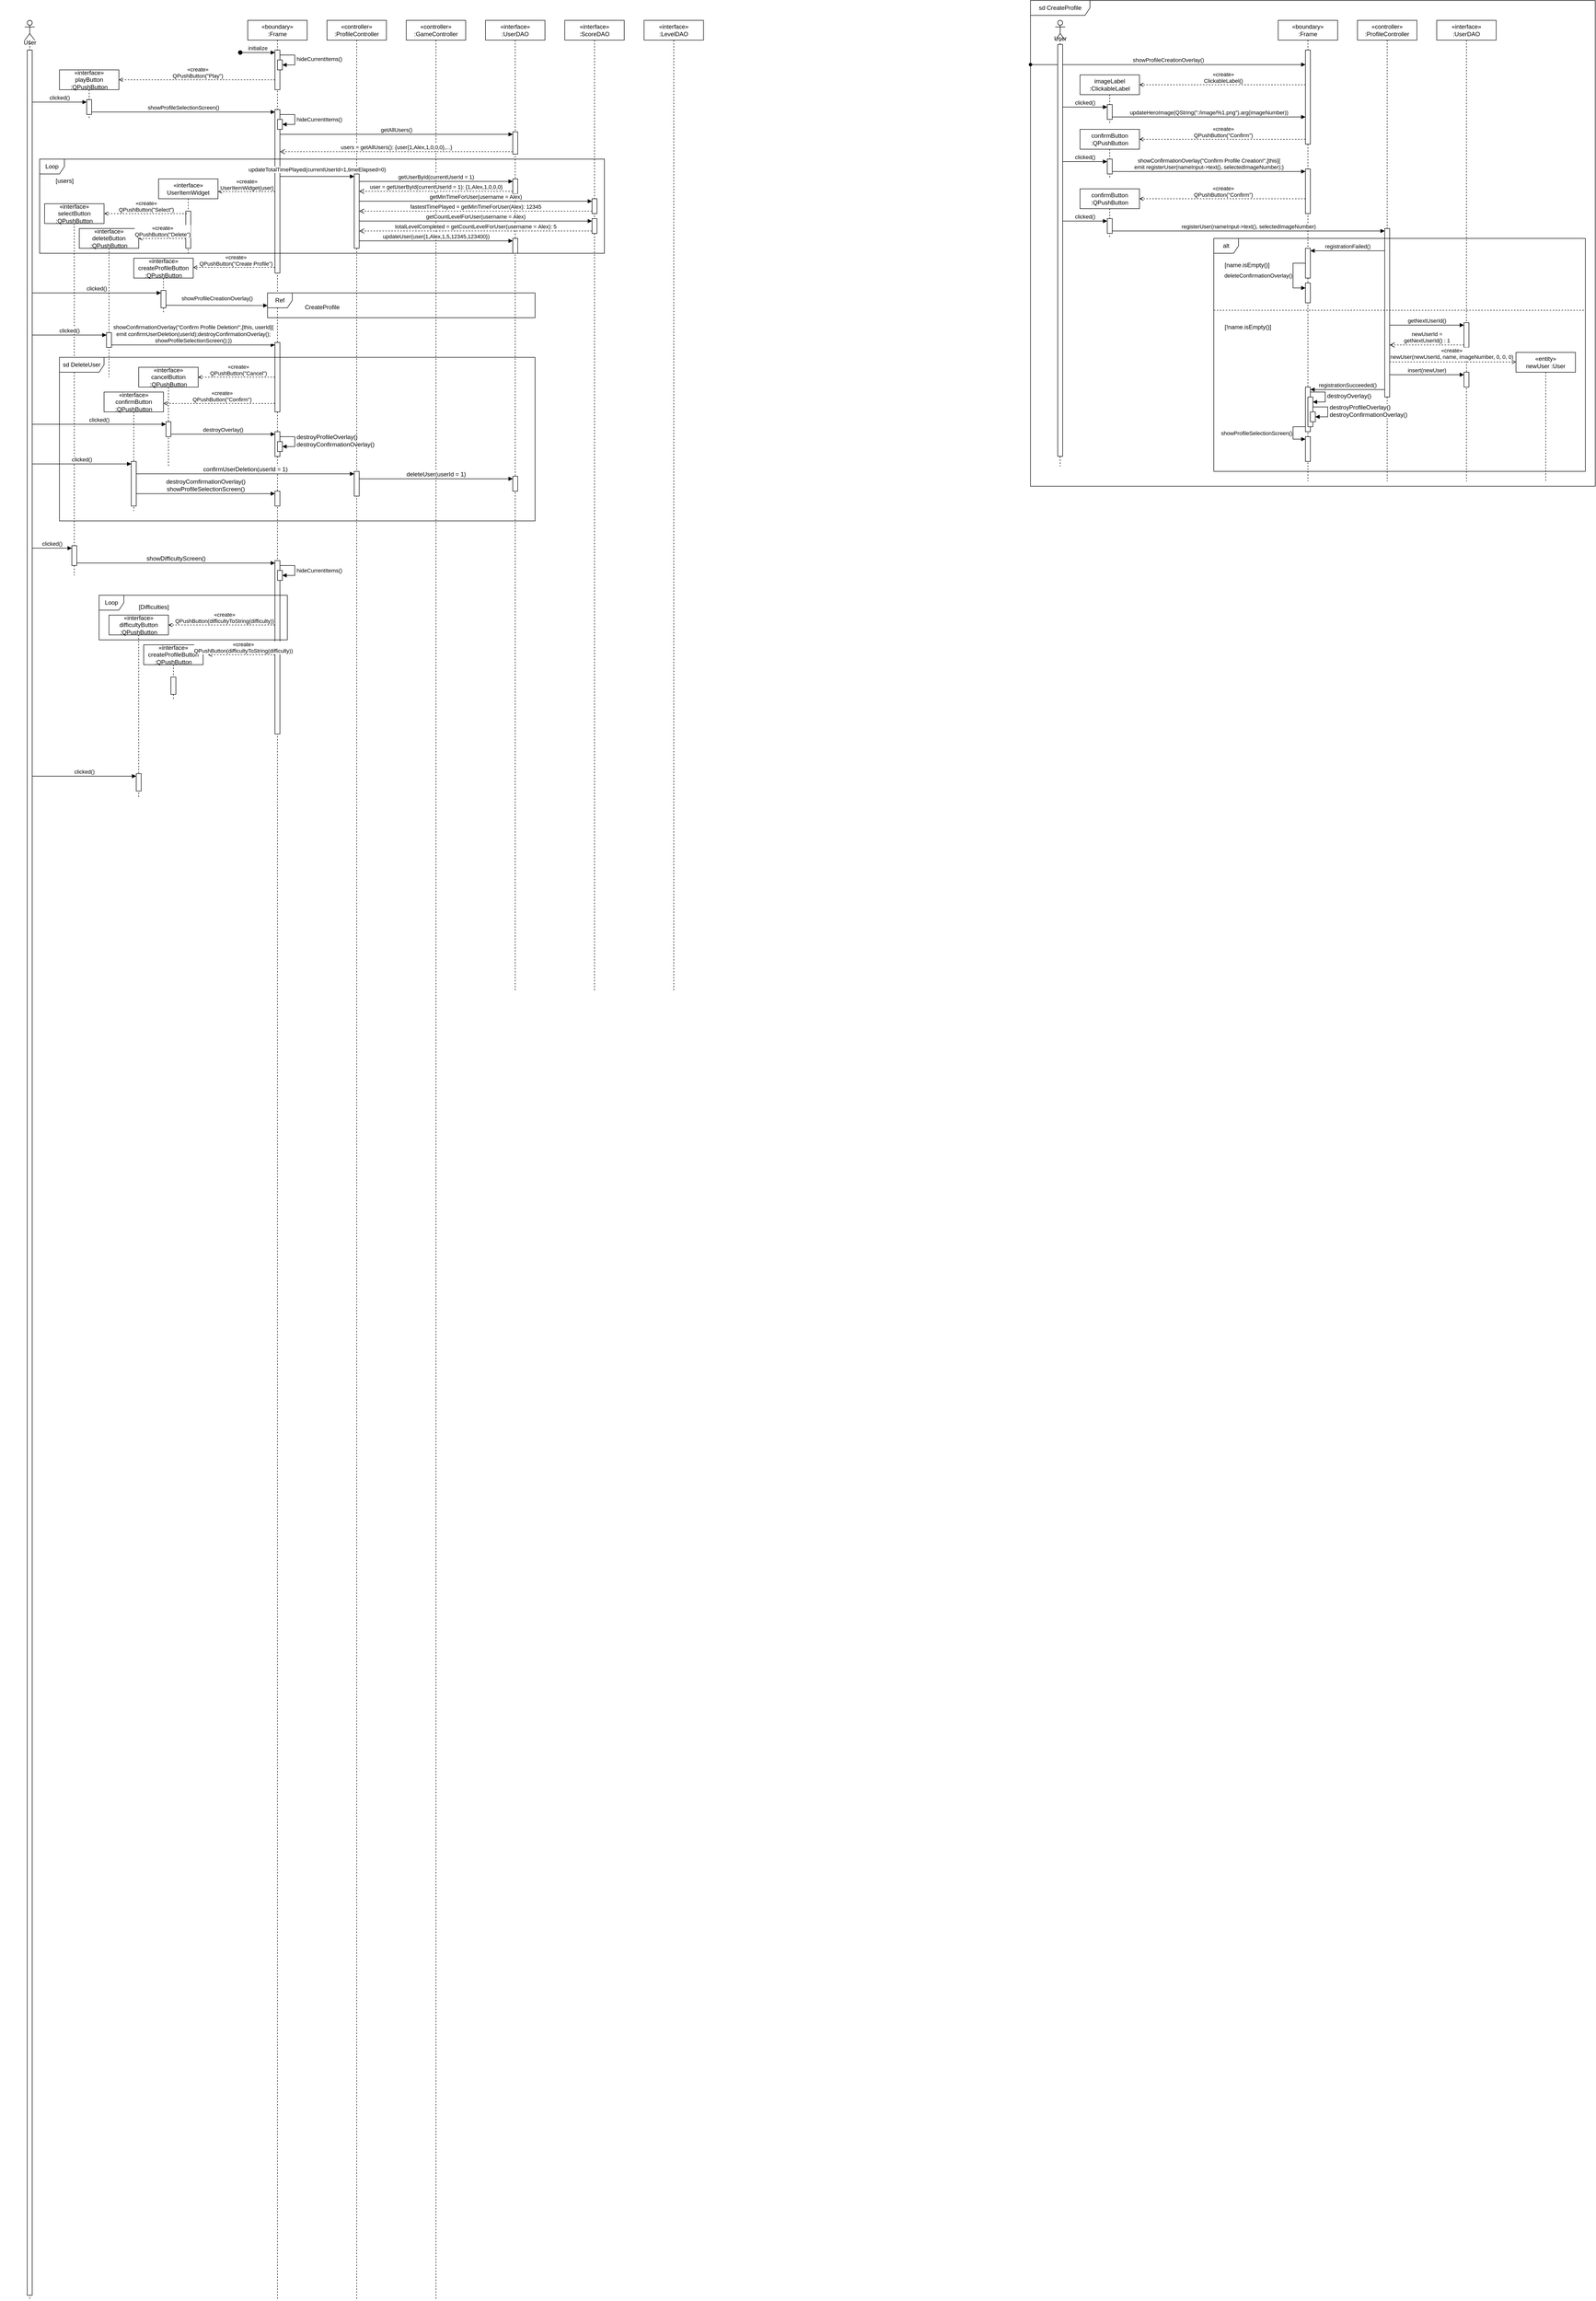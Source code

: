 <mxfile version="24.5.3" type="device">
  <diagram name="Page-1" id="5a6IOKsfaFqVyutskRm9">
    <mxGraphModel dx="1509" dy="899" grid="1" gridSize="10" guides="1" tooltips="1" connect="1" arrows="1" fold="1" page="1" pageScale="1" pageWidth="3300" pageHeight="4681" math="0" shadow="0">
      <root>
        <mxCell id="0" />
        <mxCell id="1" parent="0" />
        <mxCell id="tud6ot7rInuQ3R6nDlzQ-10" value="&lt;div&gt;«boundary»&lt;/div&gt;&lt;div&gt;&lt;span style=&quot;background-color: initial;&quot;&gt;:Frame&lt;/span&gt;&lt;br&gt;&lt;/div&gt;" style="shape=umlLifeline;perimeter=lifelinePerimeter;whiteSpace=wrap;html=1;container=1;dropTarget=0;collapsible=0;recursiveResize=0;outlineConnect=0;portConstraint=eastwest;newEdgeStyle={&quot;curved&quot;:0,&quot;rounded&quot;:0};" vertex="1" parent="1">
          <mxGeometry x="2640" y="40" width="120" height="930" as="geometry" />
        </mxCell>
        <mxCell id="tud6ot7rInuQ3R6nDlzQ-27" value="" style="html=1;points=[[0,0,0,0,5],[0,1,0,0,-5],[1,0,0,0,5],[1,1,0,0,-5]];perimeter=orthogonalPerimeter;outlineConnect=0;targetShapes=umlLifeline;portConstraint=eastwest;newEdgeStyle={&quot;curved&quot;:0,&quot;rounded&quot;:0};" vertex="1" parent="tud6ot7rInuQ3R6nDlzQ-10">
          <mxGeometry x="55" y="60" width="10" height="190" as="geometry" />
        </mxCell>
        <mxCell id="tud6ot7rInuQ3R6nDlzQ-50" value="" style="html=1;points=[[0,0,0,0,5],[0,1,0,0,-5],[1,0,0,0,5],[1,1,0,0,-5]];perimeter=orthogonalPerimeter;outlineConnect=0;targetShapes=umlLifeline;portConstraint=eastwest;newEdgeStyle={&quot;curved&quot;:0,&quot;rounded&quot;:0};" vertex="1" parent="tud6ot7rInuQ3R6nDlzQ-10">
          <mxGeometry x="55" y="460" width="10" height="60" as="geometry" />
        </mxCell>
        <mxCell id="tud6ot7rInuQ3R6nDlzQ-61" value="" style="html=1;points=[[0,0,0,0,5],[0,1,0,0,-5],[1,0,0,0,5],[1,1,0,0,-5]];perimeter=orthogonalPerimeter;outlineConnect=0;targetShapes=umlLifeline;portConstraint=eastwest;newEdgeStyle={&quot;curved&quot;:0,&quot;rounded&quot;:0};" vertex="1" parent="tud6ot7rInuQ3R6nDlzQ-10">
          <mxGeometry x="55" y="530" width="10" height="40" as="geometry" />
        </mxCell>
        <mxCell id="tud6ot7rInuQ3R6nDlzQ-62" value="deleteConfirmationOverlay()" style="html=1;align=right;spacingLeft=2;endArrow=block;rounded=0;edgeStyle=orthogonalEdgeStyle;curved=0;rounded=0;" edge="1" target="tud6ot7rInuQ3R6nDlzQ-61" parent="tud6ot7rInuQ3R6nDlzQ-10" source="tud6ot7rInuQ3R6nDlzQ-50">
          <mxGeometry relative="1" as="geometry">
            <mxPoint x="60" y="510" as="sourcePoint" />
            <Array as="points">
              <mxPoint x="30" y="490" />
              <mxPoint x="30" y="540" />
            </Array>
          </mxGeometry>
        </mxCell>
        <mxCell id="tud6ot7rInuQ3R6nDlzQ-75" value="" style="html=1;points=[[0,0,0,0,5],[0,1,0,0,-5],[1,0,0,0,5],[1,1,0,0,-5]];perimeter=orthogonalPerimeter;outlineConnect=0;targetShapes=umlLifeline;portConstraint=eastwest;newEdgeStyle={&quot;curved&quot;:0,&quot;rounded&quot;:0};" vertex="1" parent="tud6ot7rInuQ3R6nDlzQ-10">
          <mxGeometry x="55" y="300" width="10" height="90" as="geometry" />
        </mxCell>
        <mxCell id="tud6ot7rInuQ3R6nDlzQ-57" value="" style="html=1;points=[[0,0,0,0,5],[0,1,0,0,-5],[1,0,0,0,5],[1,1,0,0,-5]];perimeter=orthogonalPerimeter;outlineConnect=0;targetShapes=umlLifeline;portConstraint=eastwest;newEdgeStyle={&quot;curved&quot;:0,&quot;rounded&quot;:0};" vertex="1" parent="tud6ot7rInuQ3R6nDlzQ-10">
          <mxGeometry x="55" y="740" width="10" height="90" as="geometry" />
        </mxCell>
        <mxCell id="tud6ot7rInuQ3R6nDlzQ-63" value="" style="html=1;points=[[0,0,0,0,5],[0,1,0,0,-5],[1,0,0,0,5],[1,1,0,0,-5]];perimeter=orthogonalPerimeter;outlineConnect=0;targetShapes=umlLifeline;portConstraint=eastwest;newEdgeStyle={&quot;curved&quot;:0,&quot;rounded&quot;:0};" vertex="1" parent="tud6ot7rInuQ3R6nDlzQ-10">
          <mxGeometry x="55" y="840" width="10" height="50" as="geometry" />
        </mxCell>
        <mxCell id="tud6ot7rInuQ3R6nDlzQ-64" value="showProfileSelectionScreen()" style="html=1;align=right;spacingLeft=2;endArrow=block;rounded=0;edgeStyle=orthogonalEdgeStyle;curved=0;rounded=0;entryX=0;entryY=0;entryDx=0;entryDy=5;entryPerimeter=0;" edge="1" target="tud6ot7rInuQ3R6nDlzQ-63" parent="tud6ot7rInuQ3R6nDlzQ-10" source="tud6ot7rInuQ3R6nDlzQ-57">
          <mxGeometry relative="1" as="geometry">
            <mxPoint x="60" y="800" as="sourcePoint" />
            <Array as="points">
              <mxPoint x="30" y="820" />
              <mxPoint x="30" y="845" />
            </Array>
          </mxGeometry>
        </mxCell>
        <mxCell id="tud6ot7rInuQ3R6nDlzQ-58" value="registrationSucceeded()" style="html=1;verticalAlign=bottom;endArrow=block;curved=0;rounded=0;entryX=1;entryY=0;entryDx=0;entryDy=5;entryPerimeter=0;" edge="1" parent="tud6ot7rInuQ3R6nDlzQ-10" target="tud6ot7rInuQ3R6nDlzQ-57">
          <mxGeometry relative="1" as="geometry">
            <mxPoint x="215" y="745" as="sourcePoint" />
            <mxPoint x="75" y="498" as="targetPoint" />
          </mxGeometry>
        </mxCell>
        <mxCell id="tud6ot7rInuQ3R6nDlzQ-28" value="showProfileCreationOverlay()" style="html=1;verticalAlign=bottom;endArrow=block;curved=0;rounded=0;startArrow=oval;startFill=1;exitX=0;exitY=0.132;exitDx=0;exitDy=0;exitPerimeter=0;" edge="1" parent="1" source="tud6ot7rInuQ3R6nDlzQ-204" target="tud6ot7rInuQ3R6nDlzQ-27">
          <mxGeometry relative="1" as="geometry">
            <mxPoint x="2120" y="125" as="sourcePoint" />
            <mxPoint x="2825" y="5" as="targetPoint" />
          </mxGeometry>
        </mxCell>
        <mxCell id="tud6ot7rInuQ3R6nDlzQ-29" value="imageLabel&lt;br&gt;:ClickableLabel" style="shape=umlLifeline;perimeter=lifelinePerimeter;whiteSpace=wrap;html=1;container=1;dropTarget=0;collapsible=0;recursiveResize=0;outlineConnect=0;portConstraint=eastwest;newEdgeStyle={&quot;curved&quot;:0,&quot;rounded&quot;:0};snapToPoint=1;" vertex="1" parent="1">
          <mxGeometry x="2240" y="150" width="120" height="100" as="geometry" />
        </mxCell>
        <mxCell id="tud6ot7rInuQ3R6nDlzQ-30" value="" style="html=1;points=[[0,0,0,0,5],[0,1,0,0,-5],[1,0,0,0,5],[1,1,0,0,-5]];perimeter=orthogonalPerimeter;outlineConnect=0;targetShapes=umlLifeline;portConstraint=eastwest;newEdgeStyle={&quot;curved&quot;:0,&quot;rounded&quot;:0};" vertex="1" parent="tud6ot7rInuQ3R6nDlzQ-29">
          <mxGeometry x="55" y="60" width="10" height="30" as="geometry" />
        </mxCell>
        <mxCell id="tud6ot7rInuQ3R6nDlzQ-32" value="clicked()" style="html=1;verticalAlign=bottom;endArrow=block;curved=0;rounded=0;entryX=0;entryY=0;entryDx=0;entryDy=5;entryPerimeter=0;" edge="1" parent="1" target="tud6ot7rInuQ3R6nDlzQ-30">
          <mxGeometry width="80" relative="1" as="geometry">
            <mxPoint x="2205.0" y="215" as="sourcePoint" />
            <mxPoint x="2385" y="85" as="targetPoint" />
          </mxGeometry>
        </mxCell>
        <mxCell id="tud6ot7rInuQ3R6nDlzQ-33" value="updateHeroImage(QString(&quot;:/image/%1.png&quot;).arg(imageNumber))" style="html=1;verticalAlign=bottom;endArrow=block;curved=0;rounded=0;exitX=1;exitY=1;exitDx=0;exitDy=-5;exitPerimeter=0;" edge="1" parent="1" source="tud6ot7rInuQ3R6nDlzQ-30" target="tud6ot7rInuQ3R6nDlzQ-27">
          <mxGeometry relative="1" as="geometry">
            <mxPoint x="2395" y="105" as="sourcePoint" />
            <mxPoint x="2825" y="105" as="targetPoint" />
          </mxGeometry>
        </mxCell>
        <mxCell id="tud6ot7rInuQ3R6nDlzQ-34" value="confirmButton&lt;br&gt;:QPushButton" style="shape=umlLifeline;perimeter=lifelinePerimeter;whiteSpace=wrap;html=1;container=1;dropTarget=0;collapsible=0;recursiveResize=0;outlineConnect=0;portConstraint=eastwest;newEdgeStyle={&quot;curved&quot;:0,&quot;rounded&quot;:0};snapToPoint=1;" vertex="1" parent="1">
          <mxGeometry x="2240" y="260" width="120" height="100" as="geometry" />
        </mxCell>
        <mxCell id="tud6ot7rInuQ3R6nDlzQ-35" value="" style="html=1;points=[[0,0,0,0,5],[0,1,0,0,-5],[1,0,0,0,5],[1,1,0,0,-5]];perimeter=orthogonalPerimeter;outlineConnect=0;targetShapes=umlLifeline;portConstraint=eastwest;newEdgeStyle={&quot;curved&quot;:0,&quot;rounded&quot;:0};" vertex="1" parent="tud6ot7rInuQ3R6nDlzQ-34">
          <mxGeometry x="55" y="60" width="10" height="30" as="geometry" />
        </mxCell>
        <mxCell id="tud6ot7rInuQ3R6nDlzQ-36" value="clicked()" style="html=1;verticalAlign=bottom;endArrow=block;curved=0;rounded=0;entryX=0;entryY=0;entryDx=0;entryDy=5;entryPerimeter=0;" edge="1" parent="1" target="tud6ot7rInuQ3R6nDlzQ-35">
          <mxGeometry width="80" relative="1" as="geometry">
            <mxPoint x="2205.0" y="325" as="sourcePoint" />
            <mxPoint x="2305" y="205" as="targetPoint" />
          </mxGeometry>
        </mxCell>
        <mxCell id="tud6ot7rInuQ3R6nDlzQ-37" value="«create»&lt;div&gt;ClickableLabel()&lt;/div&gt;" style="html=1;verticalAlign=bottom;endArrow=open;rounded=0;edgeStyle=elbowEdgeStyle;elbow=vertical;entryX=1;entryY=0.2;entryDx=0;entryDy=0;entryPerimeter=0;dashed=1;endFill=0;" edge="1" parent="1" source="tud6ot7rInuQ3R6nDlzQ-27" target="tud6ot7rInuQ3R6nDlzQ-29">
          <mxGeometry x="-0.01" y="1" width="80" relative="1" as="geometry">
            <mxPoint x="2705" y="149.966" as="sourcePoint" />
            <mxPoint x="2380" y="150" as="targetPoint" />
            <mxPoint as="offset" />
          </mxGeometry>
        </mxCell>
        <mxCell id="tud6ot7rInuQ3R6nDlzQ-38" value="«create»&lt;div&gt;QPushButton(&quot;Confirm&quot;)&lt;br&gt;&lt;/div&gt;" style="html=1;verticalAlign=bottom;endArrow=open;rounded=0;edgeStyle=elbowEdgeStyle;elbow=vertical;entryX=1;entryY=0.2;entryDx=0;entryDy=0;entryPerimeter=0;dashed=1;endFill=0;" edge="1" parent="1" source="tud6ot7rInuQ3R6nDlzQ-27" target="tud6ot7rInuQ3R6nDlzQ-34">
          <mxGeometry x="-0.01" y="1" width="80" relative="1" as="geometry">
            <mxPoint x="2725" y="160" as="sourcePoint" />
            <mxPoint x="2370" y="260" as="targetPoint" />
            <mxPoint as="offset" />
          </mxGeometry>
        </mxCell>
        <mxCell id="tud6ot7rInuQ3R6nDlzQ-39" value="&lt;div&gt;«controller»&lt;br&gt;&lt;/div&gt;:ProfileController" style="shape=umlLifeline;perimeter=lifelinePerimeter;whiteSpace=wrap;html=1;container=1;dropTarget=0;collapsible=0;recursiveResize=0;outlineConnect=0;portConstraint=eastwest;newEdgeStyle={&quot;curved&quot;:0,&quot;rounded&quot;:0};" vertex="1" parent="1">
          <mxGeometry x="2800" y="40" width="120" height="930" as="geometry" />
        </mxCell>
        <mxCell id="tud6ot7rInuQ3R6nDlzQ-40" value="" style="html=1;points=[[0,0,0,0,5],[0,1,0,0,-5],[1,0,0,0,5],[1,1,0,0,-5]];perimeter=orthogonalPerimeter;outlineConnect=0;targetShapes=umlLifeline;portConstraint=eastwest;newEdgeStyle={&quot;curved&quot;:0,&quot;rounded&quot;:0};" vertex="1" parent="tud6ot7rInuQ3R6nDlzQ-39">
          <mxGeometry x="55" y="420" width="10" height="340" as="geometry" />
        </mxCell>
        <mxCell id="tud6ot7rInuQ3R6nDlzQ-41" value="registerUser(nameInput-&amp;gt;text(), selectedImageNumber)" style="html=1;verticalAlign=bottom;endArrow=block;curved=0;rounded=0;entryX=0;entryY=0;entryDx=0;entryDy=5;exitX=1;exitY=1;exitDx=0;exitDy=-5;exitPerimeter=0;" edge="1" target="tud6ot7rInuQ3R6nDlzQ-40" parent="1" source="tud6ot7rInuQ3R6nDlzQ-77">
          <mxGeometry relative="1" as="geometry">
            <mxPoint x="2300" y="580" as="sourcePoint" />
          </mxGeometry>
        </mxCell>
        <mxCell id="tud6ot7rInuQ3R6nDlzQ-43" value="&lt;div&gt;«interface»&lt;br&gt;&lt;/div&gt;:UserDAO" style="shape=umlLifeline;perimeter=lifelinePerimeter;whiteSpace=wrap;html=1;container=1;dropTarget=0;collapsible=0;recursiveResize=0;outlineConnect=0;portConstraint=eastwest;newEdgeStyle={&quot;curved&quot;:0,&quot;rounded&quot;:0};" vertex="1" parent="1">
          <mxGeometry x="2960" y="40" width="120" height="930" as="geometry" />
        </mxCell>
        <mxCell id="tud6ot7rInuQ3R6nDlzQ-47" value="" style="html=1;points=[[0,0,0,0,5],[0,1,0,0,-5],[1,0,0,0,5],[1,1,0,0,-5]];perimeter=orthogonalPerimeter;outlineConnect=0;targetShapes=umlLifeline;portConstraint=eastwest;newEdgeStyle={&quot;curved&quot;:0,&quot;rounded&quot;:0};" vertex="1" parent="tud6ot7rInuQ3R6nDlzQ-43">
          <mxGeometry x="55" y="710" width="10" height="30" as="geometry" />
        </mxCell>
        <mxCell id="tud6ot7rInuQ3R6nDlzQ-86" value="" style="html=1;points=[[0,0,0,0,5],[0,1,0,0,-5],[1,0,0,0,5],[1,1,0,0,-5]];perimeter=orthogonalPerimeter;outlineConnect=0;targetShapes=umlLifeline;portConstraint=eastwest;newEdgeStyle={&quot;curved&quot;:0,&quot;rounded&quot;:0};" vertex="1" parent="tud6ot7rInuQ3R6nDlzQ-43">
          <mxGeometry x="55" y="610" width="10" height="50" as="geometry" />
        </mxCell>
        <mxCell id="tud6ot7rInuQ3R6nDlzQ-45" value="&lt;div&gt;«entity»&lt;br&gt;&lt;/div&gt;newUser :User" style="shape=umlLifeline;perimeter=lifelinePerimeter;whiteSpace=wrap;html=1;container=1;dropTarget=0;collapsible=0;recursiveResize=0;outlineConnect=0;portConstraint=eastwest;newEdgeStyle={&quot;curved&quot;:0,&quot;rounded&quot;:0};" vertex="1" parent="1">
          <mxGeometry x="3120" y="710" width="120" height="260" as="geometry" />
        </mxCell>
        <mxCell id="tud6ot7rInuQ3R6nDlzQ-46" value="«create»&lt;div&gt;newUser(newUserId, name, imageNumber, 0, 0, 0)&lt;/div&gt;" style="html=1;verticalAlign=bottom;endArrow=open;curved=0;rounded=0;entryX=0;entryY=0.074;entryDx=0;entryDy=0;entryPerimeter=0;dashed=1;endFill=0;" edge="1" parent="1" source="tud6ot7rInuQ3R6nDlzQ-40" target="tud6ot7rInuQ3R6nDlzQ-45">
          <mxGeometry x="-0.02" y="1" relative="1" as="geometry">
            <mxPoint x="2315" y="455" as="sourcePoint" />
            <mxPoint x="3100" y="400" as="targetPoint" />
            <mxPoint as="offset" />
          </mxGeometry>
        </mxCell>
        <mxCell id="tud6ot7rInuQ3R6nDlzQ-48" value="insert(newUser)" style="html=1;verticalAlign=bottom;endArrow=block;curved=0;rounded=0;entryX=0;entryY=0;entryDx=0;entryDy=5;" edge="1" target="tud6ot7rInuQ3R6nDlzQ-47" parent="1" source="tud6ot7rInuQ3R6nDlzQ-40">
          <mxGeometry relative="1" as="geometry">
            <mxPoint x="2945" y="495" as="sourcePoint" />
          </mxGeometry>
        </mxCell>
        <mxCell id="tud6ot7rInuQ3R6nDlzQ-53" value="alt" style="shape=umlFrame;whiteSpace=wrap;html=1;pointerEvents=0;recursiveResize=0;container=1;collapsible=0;width=50;height=30;" vertex="1" parent="1">
          <mxGeometry x="2510" y="480" width="750" height="470" as="geometry" />
        </mxCell>
        <mxCell id="tud6ot7rInuQ3R6nDlzQ-54" value="[name.isEmpty()]" style="text;html=1;" vertex="1" parent="tud6ot7rInuQ3R6nDlzQ-53">
          <mxGeometry width="100" height="20" relative="1" as="geometry">
            <mxPoint x="20" y="40" as="offset" />
          </mxGeometry>
        </mxCell>
        <mxCell id="tud6ot7rInuQ3R6nDlzQ-55" value="[!name.isEmpty()]" style="line;strokeWidth=1;dashed=1;labelPosition=center;verticalLabelPosition=bottom;align=left;verticalAlign=top;spacingLeft=20;spacingTop=15;html=1;whiteSpace=wrap;" vertex="1" parent="tud6ot7rInuQ3R6nDlzQ-53">
          <mxGeometry y="140" width="750" height="10" as="geometry" />
        </mxCell>
        <mxCell id="tud6ot7rInuQ3R6nDlzQ-51" value="registrationFailed()" style="html=1;verticalAlign=bottom;endArrow=block;curved=0;rounded=0;entryX=1;entryY=0;entryDx=0;entryDy=5;" edge="1" target="tud6ot7rInuQ3R6nDlzQ-50" parent="1" source="tud6ot7rInuQ3R6nDlzQ-40">
          <mxGeometry relative="1" as="geometry">
            <mxPoint x="2775" y="485" as="sourcePoint" />
            <mxPoint as="offset" />
          </mxGeometry>
        </mxCell>
        <mxCell id="tud6ot7rInuQ3R6nDlzQ-74" value="showConfirmationOverlay(&quot;Confirm Profile Creation!&quot;,[this]{&lt;br&gt;emit registerUser(nameInput-&amp;gt;text(), selectedImageNumber);}" style="html=1;verticalAlign=bottom;endArrow=block;curved=0;rounded=0;exitX=1;exitY=1;exitDx=0;exitDy=-5;exitPerimeter=0;entryX=0;entryY=0;entryDx=0;entryDy=5;entryPerimeter=0;" edge="1" parent="1" source="tud6ot7rInuQ3R6nDlzQ-35" target="tud6ot7rInuQ3R6nDlzQ-75">
          <mxGeometry relative="1" as="geometry">
            <mxPoint x="2300" y="340" as="sourcePoint" />
            <mxPoint x="2690" y="340" as="targetPoint" />
          </mxGeometry>
        </mxCell>
        <mxCell id="tud6ot7rInuQ3R6nDlzQ-76" value="confirmButton&lt;br&gt;:QPushButton" style="shape=umlLifeline;perimeter=lifelinePerimeter;whiteSpace=wrap;html=1;container=1;dropTarget=0;collapsible=0;recursiveResize=0;outlineConnect=0;portConstraint=eastwest;newEdgeStyle={&quot;curved&quot;:0,&quot;rounded&quot;:0};snapToPoint=1;" vertex="1" parent="1">
          <mxGeometry x="2240" y="380" width="120" height="100" as="geometry" />
        </mxCell>
        <mxCell id="tud6ot7rInuQ3R6nDlzQ-77" value="" style="html=1;points=[[0,0,0,0,5],[0,1,0,0,-5],[1,0,0,0,5],[1,1,0,0,-5]];perimeter=orthogonalPerimeter;outlineConnect=0;targetShapes=umlLifeline;portConstraint=eastwest;newEdgeStyle={&quot;curved&quot;:0,&quot;rounded&quot;:0};" vertex="1" parent="tud6ot7rInuQ3R6nDlzQ-76">
          <mxGeometry x="55" y="60" width="10" height="30" as="geometry" />
        </mxCell>
        <mxCell id="tud6ot7rInuQ3R6nDlzQ-78" value="clicked()" style="html=1;verticalAlign=bottom;endArrow=block;curved=0;rounded=0;entryX=0;entryY=0;entryDx=0;entryDy=5;entryPerimeter=0;" edge="1" parent="1" target="tud6ot7rInuQ3R6nDlzQ-77">
          <mxGeometry width="80" relative="1" as="geometry">
            <mxPoint x="2205.0" y="445.0" as="sourcePoint" />
            <mxPoint x="2305" y="335" as="targetPoint" />
          </mxGeometry>
        </mxCell>
        <mxCell id="tud6ot7rInuQ3R6nDlzQ-79" value="«create»&lt;div&gt;QPushButton(&quot;Confirm&quot;)&lt;br&gt;&lt;/div&gt;" style="html=1;verticalAlign=bottom;endArrow=open;rounded=0;edgeStyle=elbowEdgeStyle;elbow=vertical;entryX=1;entryY=0.2;entryDx=0;entryDy=0;entryPerimeter=0;dashed=1;endFill=0;" edge="1" parent="1" source="tud6ot7rInuQ3R6nDlzQ-75" target="tud6ot7rInuQ3R6nDlzQ-76">
          <mxGeometry x="-0.01" y="1" width="80" relative="1" as="geometry">
            <mxPoint x="2705" y="290" as="sourcePoint" />
            <mxPoint x="2390" y="400" as="targetPoint" />
            <mxPoint as="offset" />
          </mxGeometry>
        </mxCell>
        <mxCell id="tud6ot7rInuQ3R6nDlzQ-88" value="newUserId = &lt;br&gt;getNextUserId() : 1" style="html=1;verticalAlign=bottom;endArrow=open;dashed=1;endSize=8;curved=0;rounded=0;exitX=0;exitY=1;exitDx=0;exitDy=-5;" edge="1" source="tud6ot7rInuQ3R6nDlzQ-86" parent="1" target="tud6ot7rInuQ3R6nDlzQ-40">
          <mxGeometry relative="1" as="geometry">
            <mxPoint x="2945" y="725" as="targetPoint" />
          </mxGeometry>
        </mxCell>
        <mxCell id="tud6ot7rInuQ3R6nDlzQ-87" value="getNextUserId()" style="html=1;verticalAlign=bottom;endArrow=block;curved=0;rounded=0;entryX=0;entryY=0;entryDx=0;entryDy=5;" edge="1" target="tud6ot7rInuQ3R6nDlzQ-86" parent="1" source="tud6ot7rInuQ3R6nDlzQ-40">
          <mxGeometry relative="1" as="geometry">
            <mxPoint x="2945" y="655" as="sourcePoint" />
          </mxGeometry>
        </mxCell>
        <mxCell id="tud6ot7rInuQ3R6nDlzQ-90" value="" style="group" vertex="1" connectable="0" parent="1">
          <mxGeometry x="2140" y="40" width="120" height="900" as="geometry" />
        </mxCell>
        <mxCell id="tud6ot7rInuQ3R6nDlzQ-9" value="" style="shape=umlLifeline;perimeter=lifelinePerimeter;whiteSpace=wrap;html=1;container=1;dropTarget=0;collapsible=0;recursiveResize=0;outlineConnect=0;portConstraint=eastwest;newEdgeStyle={&quot;curved&quot;:0,&quot;rounded&quot;:0};participant=umlActor;" vertex="1" parent="tud6ot7rInuQ3R6nDlzQ-90">
          <mxGeometry x="50" width="20" height="900" as="geometry" />
        </mxCell>
        <mxCell id="tud6ot7rInuQ3R6nDlzQ-16" value="" style="html=1;points=[[0,0,0,0,5],[0,1,0,0,-5],[1,0,0,0,5],[1,1,0,0,-5]];perimeter=orthogonalPerimeter;outlineConnect=0;targetShapes=umlLifeline;portConstraint=eastwest;newEdgeStyle={&quot;curved&quot;:0,&quot;rounded&quot;:0};" vertex="1" parent="tud6ot7rInuQ3R6nDlzQ-9">
          <mxGeometry x="5" y="48.651" width="10" height="831.125" as="geometry" />
        </mxCell>
        <mxCell id="tud6ot7rInuQ3R6nDlzQ-89" value="User" style="text;html=1;align=center;verticalAlign=middle;resizable=1;points=[];autosize=1;strokeColor=none;fillColor=none;" vertex="1" parent="tud6ot7rInuQ3R6nDlzQ-90">
          <mxGeometry x="35" y="22.32" width="50" height="30.337" as="geometry" />
        </mxCell>
        <mxCell id="tud6ot7rInuQ3R6nDlzQ-99" value="&lt;div&gt;«boundary»&lt;/div&gt;&lt;div&gt;&lt;span style=&quot;background-color: initial;&quot;&gt;:Frame&lt;/span&gt;&lt;br&gt;&lt;/div&gt;" style="shape=umlLifeline;perimeter=lifelinePerimeter;whiteSpace=wrap;html=1;container=1;dropTarget=0;collapsible=0;recursiveResize=0;outlineConnect=0;portConstraint=eastwest;newEdgeStyle={&quot;curved&quot;:0,&quot;rounded&quot;:0};" vertex="1" parent="1">
          <mxGeometry x="560" y="40" width="120" height="4600" as="geometry" />
        </mxCell>
        <mxCell id="tud6ot7rInuQ3R6nDlzQ-100" value="" style="html=1;points=[[0,0,0,0,5],[0,1,0,0,-5],[1,0,0,0,5],[1,1,0,0,-5]];perimeter=orthogonalPerimeter;outlineConnect=0;targetShapes=umlLifeline;portConstraint=eastwest;newEdgeStyle={&quot;curved&quot;:0,&quot;rounded&quot;:0};" vertex="1" parent="tud6ot7rInuQ3R6nDlzQ-99">
          <mxGeometry x="55" y="60" width="10" height="80" as="geometry" />
        </mxCell>
        <mxCell id="tud6ot7rInuQ3R6nDlzQ-101" value="initialize" style="html=1;verticalAlign=bottom;startArrow=oval;endArrow=block;startSize=8;curved=0;rounded=0;entryX=0;entryY=0;entryDx=0;entryDy=5;" edge="1" parent="tud6ot7rInuQ3R6nDlzQ-99" target="tud6ot7rInuQ3R6nDlzQ-100">
          <mxGeometry relative="1" as="geometry">
            <mxPoint x="-15" y="65" as="sourcePoint" />
          </mxGeometry>
        </mxCell>
        <mxCell id="tud6ot7rInuQ3R6nDlzQ-102" value="" style="html=1;points=[[0,0,0,0,5],[0,1,0,0,-5],[1,0,0,0,5],[1,1,0,0,-5]];perimeter=orthogonalPerimeter;outlineConnect=0;targetShapes=umlLifeline;portConstraint=eastwest;newEdgeStyle={&quot;curved&quot;:0,&quot;rounded&quot;:0};" vertex="1" parent="tud6ot7rInuQ3R6nDlzQ-99">
          <mxGeometry x="55" y="180" width="10" height="330" as="geometry" />
        </mxCell>
        <mxCell id="tud6ot7rInuQ3R6nDlzQ-149" value="" style="html=1;points=[[0,0,0,0,5],[0,1,0,0,-5],[1,0,0,0,5],[1,1,0,0,-5]];perimeter=orthogonalPerimeter;outlineConnect=0;targetShapes=umlLifeline;portConstraint=eastwest;newEdgeStyle={&quot;curved&quot;:0,&quot;rounded&quot;:0};" vertex="1" parent="tud6ot7rInuQ3R6nDlzQ-99">
          <mxGeometry x="60" y="200" width="10" height="20" as="geometry" />
        </mxCell>
        <mxCell id="tud6ot7rInuQ3R6nDlzQ-150" value="hideCurrentItems()" style="html=1;align=left;spacingLeft=2;endArrow=block;rounded=0;edgeStyle=orthogonalEdgeStyle;curved=0;rounded=0;" edge="1" target="tud6ot7rInuQ3R6nDlzQ-149" parent="tud6ot7rInuQ3R6nDlzQ-99">
          <mxGeometry x="0.175" relative="1" as="geometry">
            <mxPoint x="65" y="200" as="sourcePoint" />
            <Array as="points">
              <mxPoint x="65" y="190" />
              <mxPoint x="95" y="190" />
              <mxPoint x="95" y="210" />
            </Array>
            <mxPoint as="offset" />
          </mxGeometry>
        </mxCell>
        <mxCell id="tud6ot7rInuQ3R6nDlzQ-151" value="" style="html=1;points=[[0,0,0,0,5],[0,1,0,0,-5],[1,0,0,0,5],[1,1,0,0,-5]];perimeter=orthogonalPerimeter;outlineConnect=0;targetShapes=umlLifeline;portConstraint=eastwest;newEdgeStyle={&quot;curved&quot;:0,&quot;rounded&quot;:0};" vertex="1" parent="tud6ot7rInuQ3R6nDlzQ-99">
          <mxGeometry x="60" y="80" width="10" height="20" as="geometry" />
        </mxCell>
        <mxCell id="tud6ot7rInuQ3R6nDlzQ-152" value="hideCurrentItems()" style="html=1;align=left;spacingLeft=2;endArrow=block;rounded=0;edgeStyle=orthogonalEdgeStyle;curved=0;rounded=0;" edge="1" target="tud6ot7rInuQ3R6nDlzQ-151" parent="tud6ot7rInuQ3R6nDlzQ-99">
          <mxGeometry relative="1" as="geometry">
            <mxPoint x="65" y="70" as="sourcePoint" />
            <Array as="points">
              <mxPoint x="95" y="70" />
              <mxPoint x="95" y="90" />
            </Array>
          </mxGeometry>
        </mxCell>
        <mxCell id="tud6ot7rInuQ3R6nDlzQ-212" value="" style="html=1;points=[[0,0,0,0,5],[0,1,0,0,-5],[1,0,0,0,5],[1,1,0,0,-5]];perimeter=orthogonalPerimeter;outlineConnect=0;targetShapes=umlLifeline;portConstraint=eastwest;newEdgeStyle={&quot;curved&quot;:0,&quot;rounded&quot;:0};" vertex="1" parent="tud6ot7rInuQ3R6nDlzQ-99">
          <mxGeometry x="55" y="650" width="10" height="140" as="geometry" />
        </mxCell>
        <mxCell id="tud6ot7rInuQ3R6nDlzQ-227" value="" style="html=1;points=[[0,0,0,0,5],[0,1,0,0,-5],[1,0,0,0,5],[1,1,0,0,-5]];perimeter=orthogonalPerimeter;outlineConnect=0;targetShapes=umlLifeline;portConstraint=eastwest;newEdgeStyle={&quot;curved&quot;:0,&quot;rounded&quot;:0};" vertex="1" parent="tud6ot7rInuQ3R6nDlzQ-99">
          <mxGeometry x="55" y="830" width="10" height="50" as="geometry" />
        </mxCell>
        <mxCell id="tud6ot7rInuQ3R6nDlzQ-233" value="" style="html=1;points=[[0,0,0,0,5],[0,1,0,0,-5],[1,0,0,0,5],[1,1,0,0,-5]];perimeter=orthogonalPerimeter;outlineConnect=0;targetShapes=umlLifeline;portConstraint=eastwest;newEdgeStyle={&quot;curved&quot;:0,&quot;rounded&quot;:0};strokeColor=default;align=center;verticalAlign=middle;fontFamily=Helvetica;fontSize=12;fontColor=default;fillColor=default;" vertex="1" parent="tud6ot7rInuQ3R6nDlzQ-99">
          <mxGeometry x="60" y="850" width="10" height="20" as="geometry" />
        </mxCell>
        <mxCell id="tud6ot7rInuQ3R6nDlzQ-234" value="destroyProfileOverlay()&lt;br&gt;destroyConfirmationOverlay()" style="html=1;align=left;spacingLeft=2;endArrow=block;rounded=0;edgeStyle=orthogonalEdgeStyle;curved=0;rounded=0;fontFamily=Helvetica;fontSize=12;fontColor=default;" edge="1" target="tud6ot7rInuQ3R6nDlzQ-233" parent="tud6ot7rInuQ3R6nDlzQ-99">
          <mxGeometry relative="1" as="geometry">
            <mxPoint x="65" y="840" as="sourcePoint" />
            <Array as="points">
              <mxPoint x="95" y="840" />
              <mxPoint x="95" y="860" />
            </Array>
          </mxGeometry>
        </mxCell>
        <mxCell id="tud6ot7rInuQ3R6nDlzQ-243" value="" style="html=1;points=[[0,0,0,0,5],[0,1,0,0,-5],[1,0,0,0,5],[1,1,0,0,-5]];perimeter=orthogonalPerimeter;outlineConnect=0;targetShapes=umlLifeline;portConstraint=eastwest;newEdgeStyle={&quot;curved&quot;:0,&quot;rounded&quot;:0};strokeColor=default;align=center;verticalAlign=middle;fontFamily=Helvetica;fontSize=12;fontColor=default;fillColor=default;" vertex="1" parent="tud6ot7rInuQ3R6nDlzQ-99">
          <mxGeometry x="55" y="950" width="10" height="30" as="geometry" />
        </mxCell>
        <mxCell id="tud6ot7rInuQ3R6nDlzQ-256" value="" style="html=1;points=[[0,0,0,0,5],[0,1,0,0,-5],[1,0,0,0,5],[1,1,0,0,-5]];perimeter=orthogonalPerimeter;outlineConnect=0;targetShapes=umlLifeline;portConstraint=eastwest;newEdgeStyle={&quot;curved&quot;:0,&quot;rounded&quot;:0};strokeColor=default;align=center;verticalAlign=middle;fontFamily=Helvetica;fontSize=12;fontColor=default;fillColor=default;" vertex="1" parent="tud6ot7rInuQ3R6nDlzQ-99">
          <mxGeometry x="55" y="1090" width="10" height="350" as="geometry" />
        </mxCell>
        <mxCell id="tud6ot7rInuQ3R6nDlzQ-259" value="" style="html=1;points=[[0,0,0,0,5],[0,1,0,0,-5],[1,0,0,0,5],[1,1,0,0,-5]];perimeter=orthogonalPerimeter;outlineConnect=0;targetShapes=umlLifeline;portConstraint=eastwest;newEdgeStyle={&quot;curved&quot;:0,&quot;rounded&quot;:0};" vertex="1" parent="tud6ot7rInuQ3R6nDlzQ-99">
          <mxGeometry x="60" y="1109.97" width="10" height="20" as="geometry" />
        </mxCell>
        <mxCell id="tud6ot7rInuQ3R6nDlzQ-260" value="hideCurrentItems()" style="html=1;align=left;spacingLeft=2;endArrow=block;rounded=0;edgeStyle=orthogonalEdgeStyle;curved=0;rounded=0;" edge="1" parent="tud6ot7rInuQ3R6nDlzQ-99" target="tud6ot7rInuQ3R6nDlzQ-259">
          <mxGeometry x="0.175" relative="1" as="geometry">
            <mxPoint x="65" y="1109.97" as="sourcePoint" />
            <Array as="points">
              <mxPoint x="65" y="1099.97" />
              <mxPoint x="95" y="1099.97" />
              <mxPoint x="95" y="1119.97" />
            </Array>
            <mxPoint as="offset" />
          </mxGeometry>
        </mxCell>
        <mxCell id="tud6ot7rInuQ3R6nDlzQ-112" value="«interface»&lt;br&gt;playButton&lt;br&gt;:QPushButton" style="shape=umlLifeline;perimeter=lifelinePerimeter;whiteSpace=wrap;html=1;container=1;dropTarget=0;collapsible=0;recursiveResize=0;outlineConnect=0;portConstraint=eastwest;newEdgeStyle={&quot;curved&quot;:0,&quot;rounded&quot;:0};snapToPoint=1;" vertex="1" parent="1">
          <mxGeometry x="180" y="140" width="120" height="100" as="geometry" />
        </mxCell>
        <mxCell id="tud6ot7rInuQ3R6nDlzQ-113" value="" style="html=1;points=[[0,0,0,0,5],[0,1,0,0,-5],[1,0,0,0,5],[1,1,0,0,-5]];perimeter=orthogonalPerimeter;outlineConnect=0;targetShapes=umlLifeline;portConstraint=eastwest;newEdgeStyle={&quot;curved&quot;:0,&quot;rounded&quot;:0};" vertex="1" parent="tud6ot7rInuQ3R6nDlzQ-112">
          <mxGeometry x="55" y="60" width="10" height="30" as="geometry" />
        </mxCell>
        <mxCell id="tud6ot7rInuQ3R6nDlzQ-114" value="«create»&lt;br&gt;QPushButton(&quot;Play&quot;)" style="html=1;verticalAlign=bottom;endArrow=open;rounded=0;edgeStyle=elbowEdgeStyle;elbow=vertical;entryX=1;entryY=0.2;entryDx=0;entryDy=0;entryPerimeter=0;dashed=1;endFill=0;" edge="1" parent="1" source="tud6ot7rInuQ3R6nDlzQ-100" target="tud6ot7rInuQ3R6nDlzQ-112">
          <mxGeometry x="-0.01" y="1" width="80" relative="1" as="geometry">
            <mxPoint x="754.4" y="159.996" as="sourcePoint" />
            <mxPoint x="330" y="150" as="targetPoint" />
            <mxPoint as="offset" />
            <Array as="points" />
          </mxGeometry>
        </mxCell>
        <mxCell id="tud6ot7rInuQ3R6nDlzQ-115" value="clicked()" style="html=1;verticalAlign=bottom;endArrow=block;curved=0;rounded=0;entryX=0;entryY=0;entryDx=0;entryDy=5;entryPerimeter=0;" edge="1" parent="1" source="tud6ot7rInuQ3R6nDlzQ-139" target="tud6ot7rInuQ3R6nDlzQ-113">
          <mxGeometry width="80" relative="1" as="geometry">
            <mxPoint x="150" y="190" as="sourcePoint" />
            <mxPoint x="230" y="190" as="targetPoint" />
          </mxGeometry>
        </mxCell>
        <mxCell id="tud6ot7rInuQ3R6nDlzQ-116" value="showProfileSelectionScreen()" style="html=1;verticalAlign=bottom;endArrow=block;curved=0;rounded=0;entryX=0;entryY=0;entryDx=0;entryDy=5;exitX=1;exitY=1;exitDx=0;exitDy=-5;exitPerimeter=0;" edge="1" parent="1" source="tud6ot7rInuQ3R6nDlzQ-113" target="tud6ot7rInuQ3R6nDlzQ-102">
          <mxGeometry relative="1" as="geometry">
            <mxPoint x="685" y="225" as="sourcePoint" />
          </mxGeometry>
        </mxCell>
        <mxCell id="tud6ot7rInuQ3R6nDlzQ-137" value="" style="group" vertex="1" connectable="0" parent="1">
          <mxGeometry x="60" y="40" width="120" height="4600" as="geometry" />
        </mxCell>
        <mxCell id="tud6ot7rInuQ3R6nDlzQ-138" value="" style="shape=umlLifeline;perimeter=lifelinePerimeter;whiteSpace=wrap;html=1;container=1;dropTarget=0;collapsible=0;recursiveResize=0;outlineConnect=0;portConstraint=eastwest;newEdgeStyle={&quot;curved&quot;:0,&quot;rounded&quot;:0};participant=umlActor;" vertex="1" parent="tud6ot7rInuQ3R6nDlzQ-137">
          <mxGeometry x="50" width="20" height="4600" as="geometry" />
        </mxCell>
        <mxCell id="tud6ot7rInuQ3R6nDlzQ-139" value="" style="html=1;points=[[0,0,0,0,5],[0,1,0,0,-5],[1,0,0,0,5],[1,1,0,0,-5]];perimeter=orthogonalPerimeter;outlineConnect=0;targetShapes=umlLifeline;portConstraint=eastwest;newEdgeStyle={&quot;curved&quot;:0,&quot;rounded&quot;:0};" vertex="1" parent="tud6ot7rInuQ3R6nDlzQ-138">
          <mxGeometry x="5" y="60" width="10" height="4530" as="geometry" />
        </mxCell>
        <mxCell id="tud6ot7rInuQ3R6nDlzQ-140" value="User" style="text;html=1;align=center;verticalAlign=middle;resizable=1;points=[];autosize=1;strokeColor=none;fillColor=none;" vertex="1" parent="tud6ot7rInuQ3R6nDlzQ-137">
          <mxGeometry x="35" y="29.996" width="50" height="30" as="geometry" />
        </mxCell>
        <mxCell id="tud6ot7rInuQ3R6nDlzQ-141" value="&lt;div&gt;«controller»&lt;br&gt;&lt;/div&gt;:ProfileController" style="shape=umlLifeline;perimeter=lifelinePerimeter;whiteSpace=wrap;html=1;container=1;dropTarget=0;collapsible=0;recursiveResize=0;outlineConnect=0;portConstraint=eastwest;newEdgeStyle={&quot;curved&quot;:0,&quot;rounded&quot;:0};" vertex="1" parent="1">
          <mxGeometry x="720" y="40" width="120" height="4600" as="geometry" />
        </mxCell>
        <mxCell id="tud6ot7rInuQ3R6nDlzQ-157" value="" style="html=1;points=[[0,0,0,0,5],[0,1,0,0,-5],[1,0,0,0,5],[1,1,0,0,-5]];perimeter=orthogonalPerimeter;outlineConnect=0;targetShapes=umlLifeline;portConstraint=eastwest;newEdgeStyle={&quot;curved&quot;:0,&quot;rounded&quot;:0};" vertex="1" parent="tud6ot7rInuQ3R6nDlzQ-141">
          <mxGeometry x="55" y="310" width="10" height="150" as="geometry" />
        </mxCell>
        <mxCell id="tud6ot7rInuQ3R6nDlzQ-240" value="" style="html=1;points=[[0,0,0,0,5],[0,1,0,0,-5],[1,0,0,0,5],[1,1,0,0,-5]];perimeter=orthogonalPerimeter;outlineConnect=0;targetShapes=umlLifeline;portConstraint=eastwest;newEdgeStyle={&quot;curved&quot;:0,&quot;rounded&quot;:0};strokeColor=default;align=center;verticalAlign=middle;fontFamily=Helvetica;fontSize=12;fontColor=default;fillColor=default;" vertex="1" parent="tud6ot7rInuQ3R6nDlzQ-141">
          <mxGeometry x="55" y="910" width="10" height="50" as="geometry" />
        </mxCell>
        <mxCell id="tud6ot7rInuQ3R6nDlzQ-143" value="&lt;div&gt;«interface»&lt;br&gt;&lt;/div&gt;:UserDAO" style="shape=umlLifeline;perimeter=lifelinePerimeter;whiteSpace=wrap;html=1;container=1;dropTarget=0;collapsible=0;recursiveResize=0;outlineConnect=0;portConstraint=eastwest;newEdgeStyle={&quot;curved&quot;:0,&quot;rounded&quot;:0};" vertex="1" parent="1">
          <mxGeometry x="1040" y="40" width="120" height="1960" as="geometry" />
        </mxCell>
        <mxCell id="tud6ot7rInuQ3R6nDlzQ-153" value="" style="html=1;points=[[0,0,0,0,5],[0,1,0,0,-5],[1,0,0,0,5],[1,1,0,0,-5]];perimeter=orthogonalPerimeter;outlineConnect=0;targetShapes=umlLifeline;portConstraint=eastwest;newEdgeStyle={&quot;curved&quot;:0,&quot;rounded&quot;:0};" vertex="1" parent="tud6ot7rInuQ3R6nDlzQ-143">
          <mxGeometry x="55" y="225" width="10" height="45" as="geometry" />
        </mxCell>
        <mxCell id="tud6ot7rInuQ3R6nDlzQ-164" value="" style="html=1;points=[[0,0,0,0,5],[0,1,0,0,-5],[1,0,0,0,5],[1,1,0,0,-5]];perimeter=orthogonalPerimeter;outlineConnect=0;targetShapes=umlLifeline;portConstraint=eastwest;newEdgeStyle={&quot;curved&quot;:0,&quot;rounded&quot;:0};" vertex="1" parent="tud6ot7rInuQ3R6nDlzQ-143">
          <mxGeometry x="55" y="320" width="10" height="30" as="geometry" />
        </mxCell>
        <mxCell id="tud6ot7rInuQ3R6nDlzQ-178" value="" style="html=1;points=[[0,0,0,0,5],[0,1,0,0,-5],[1,0,0,0,5],[1,1,0,0,-5]];perimeter=orthogonalPerimeter;outlineConnect=0;targetShapes=umlLifeline;portConstraint=eastwest;newEdgeStyle={&quot;curved&quot;:0,&quot;rounded&quot;:0};" vertex="1" parent="tud6ot7rInuQ3R6nDlzQ-143">
          <mxGeometry x="55" y="440" width="10" height="30" as="geometry" />
        </mxCell>
        <mxCell id="tud6ot7rInuQ3R6nDlzQ-246" value="" style="html=1;points=[[0,0,0,0,5],[0,1,0,0,-5],[1,0,0,0,5],[1,1,0,0,-5]];perimeter=orthogonalPerimeter;outlineConnect=0;targetShapes=umlLifeline;portConstraint=eastwest;newEdgeStyle={&quot;curved&quot;:0,&quot;rounded&quot;:0};strokeColor=default;align=center;verticalAlign=middle;fontFamily=Helvetica;fontSize=12;fontColor=default;fillColor=default;" vertex="1" parent="tud6ot7rInuQ3R6nDlzQ-143">
          <mxGeometry x="55" y="920" width="10" height="30" as="geometry" />
        </mxCell>
        <mxCell id="tud6ot7rInuQ3R6nDlzQ-146" value="&lt;div&gt;«interface»&lt;br&gt;&lt;/div&gt;:ScoreDAO" style="shape=umlLifeline;perimeter=lifelinePerimeter;whiteSpace=wrap;html=1;container=1;dropTarget=0;collapsible=0;recursiveResize=0;outlineConnect=0;portConstraint=eastwest;newEdgeStyle={&quot;curved&quot;:0,&quot;rounded&quot;:0};" vertex="1" parent="1">
          <mxGeometry x="1200" y="40" width="120" height="1960" as="geometry" />
        </mxCell>
        <mxCell id="tud6ot7rInuQ3R6nDlzQ-170" value="" style="html=1;points=[[0,0,0,0,5],[0,1,0,0,-5],[1,0,0,0,5],[1,1,0,0,-5]];perimeter=orthogonalPerimeter;outlineConnect=0;targetShapes=umlLifeline;portConstraint=eastwest;newEdgeStyle={&quot;curved&quot;:0,&quot;rounded&quot;:0};" vertex="1" parent="tud6ot7rInuQ3R6nDlzQ-146">
          <mxGeometry x="55" y="360" width="10" height="30" as="geometry" />
        </mxCell>
        <mxCell id="tud6ot7rInuQ3R6nDlzQ-173" value="" style="html=1;points=[[0,0,0,0,5],[0,1,0,0,-5],[1,0,0,0,5],[1,1,0,0,-5]];perimeter=orthogonalPerimeter;outlineConnect=0;targetShapes=umlLifeline;portConstraint=eastwest;newEdgeStyle={&quot;curved&quot;:0,&quot;rounded&quot;:0};" vertex="1" parent="tud6ot7rInuQ3R6nDlzQ-146">
          <mxGeometry x="55" y="400" width="10" height="30" as="geometry" />
        </mxCell>
        <mxCell id="tud6ot7rInuQ3R6nDlzQ-147" value="&lt;div&gt;«interface»&lt;br&gt;&lt;/div&gt;:LevelDAO" style="shape=umlLifeline;perimeter=lifelinePerimeter;whiteSpace=wrap;html=1;container=1;dropTarget=0;collapsible=0;recursiveResize=0;outlineConnect=0;portConstraint=eastwest;newEdgeStyle={&quot;curved&quot;:0,&quot;rounded&quot;:0};" vertex="1" parent="1">
          <mxGeometry x="1360" y="40" width="120" height="1960" as="geometry" />
        </mxCell>
        <mxCell id="tud6ot7rInuQ3R6nDlzQ-148" value="&lt;div&gt;«controller»&lt;br&gt;&lt;/div&gt;:GameController" style="shape=umlLifeline;perimeter=lifelinePerimeter;whiteSpace=wrap;html=1;container=1;dropTarget=0;collapsible=0;recursiveResize=0;outlineConnect=0;portConstraint=eastwest;newEdgeStyle={&quot;curved&quot;:0,&quot;rounded&quot;:0};" vertex="1" parent="1">
          <mxGeometry x="880" y="40" width="120" height="4600" as="geometry" />
        </mxCell>
        <mxCell id="tud6ot7rInuQ3R6nDlzQ-154" value="getAllUsers()" style="html=1;verticalAlign=bottom;endArrow=block;curved=0;rounded=0;entryX=0;entryY=0;entryDx=0;entryDy=5;" edge="1" target="tud6ot7rInuQ3R6nDlzQ-153" parent="1" source="tud6ot7rInuQ3R6nDlzQ-102">
          <mxGeometry relative="1" as="geometry">
            <mxPoint x="1025" y="270" as="sourcePoint" />
          </mxGeometry>
        </mxCell>
        <mxCell id="tud6ot7rInuQ3R6nDlzQ-155" value="users = getAllUsers(): {user{1,Alex,1,0,0,0},...}" style="html=1;verticalAlign=bottom;endArrow=open;dashed=1;endSize=8;curved=0;rounded=0;exitX=0;exitY=1;exitDx=0;exitDy=-5;" edge="1" source="tud6ot7rInuQ3R6nDlzQ-153" parent="1" target="tud6ot7rInuQ3R6nDlzQ-102">
          <mxGeometry relative="1" as="geometry">
            <mxPoint x="1025" y="340" as="targetPoint" />
          </mxGeometry>
        </mxCell>
        <mxCell id="tud6ot7rInuQ3R6nDlzQ-158" value="updateTotalTimePlayed(currentUserId=1,timeElapsed=0)" style="html=1;verticalAlign=bottom;endArrow=block;curved=0;rounded=0;entryX=0;entryY=0;entryDx=0;entryDy=5;" edge="1" target="tud6ot7rInuQ3R6nDlzQ-157" parent="1" source="tud6ot7rInuQ3R6nDlzQ-102">
          <mxGeometry y="5" relative="1" as="geometry">
            <mxPoint x="705" y="325" as="sourcePoint" />
            <mxPoint as="offset" />
          </mxGeometry>
        </mxCell>
        <mxCell id="tud6ot7rInuQ3R6nDlzQ-162" value="Loop" style="shape=umlFrame;whiteSpace=wrap;html=1;pointerEvents=0;recursiveResize=0;container=1;collapsible=0;width=50;" vertex="1" parent="1">
          <mxGeometry x="140" y="320" width="1140" height="190" as="geometry" />
        </mxCell>
        <mxCell id="tud6ot7rInuQ3R6nDlzQ-163" value="[users]" style="text;align=center;html=1;" vertex="1" parent="tud6ot7rInuQ3R6nDlzQ-162">
          <mxGeometry width="100" height="20" relative="1" as="geometry">
            <mxPoint y="30" as="offset" />
          </mxGeometry>
        </mxCell>
        <mxCell id="tud6ot7rInuQ3R6nDlzQ-165" value="getUserById(currentUserId = 1)" style="html=1;verticalAlign=bottom;endArrow=block;curved=0;rounded=0;entryX=0;entryY=0;entryDx=0;entryDy=5;" edge="1" target="tud6ot7rInuQ3R6nDlzQ-164" parent="1" source="tud6ot7rInuQ3R6nDlzQ-157">
          <mxGeometry relative="1" as="geometry">
            <mxPoint x="1025" y="375" as="sourcePoint" />
          </mxGeometry>
        </mxCell>
        <mxCell id="tud6ot7rInuQ3R6nDlzQ-166" value="user = getUserById(currentUserId = 1): {1,Alex,1,0,0,0}" style="html=1;verticalAlign=bottom;endArrow=open;dashed=1;endSize=8;curved=0;rounded=0;exitX=0;exitY=1;exitDx=0;exitDy=-5;" edge="1" source="tud6ot7rInuQ3R6nDlzQ-164" parent="1" target="tud6ot7rInuQ3R6nDlzQ-157">
          <mxGeometry x="-0.001" relative="1" as="geometry">
            <mxPoint x="1025" y="445" as="targetPoint" />
            <mxPoint as="offset" />
          </mxGeometry>
        </mxCell>
        <mxCell id="tud6ot7rInuQ3R6nDlzQ-171" value="getMinTimeForUser(username = Alex)" style="html=1;verticalAlign=bottom;endArrow=block;curved=0;rounded=0;entryX=0;entryY=0;entryDx=0;entryDy=5;" edge="1" target="tud6ot7rInuQ3R6nDlzQ-170" parent="1" source="tud6ot7rInuQ3R6nDlzQ-157">
          <mxGeometry relative="1" as="geometry">
            <mxPoint x="1185" y="415" as="sourcePoint" />
          </mxGeometry>
        </mxCell>
        <mxCell id="tud6ot7rInuQ3R6nDlzQ-172" value="fastestTimePlayed = getMinTimeForUser(Alex): 12345" style="html=1;verticalAlign=bottom;endArrow=open;dashed=1;endSize=8;curved=0;rounded=0;exitX=0;exitY=1;exitDx=0;exitDy=-5;" edge="1" source="tud6ot7rInuQ3R6nDlzQ-170" parent="1" target="tud6ot7rInuQ3R6nDlzQ-157">
          <mxGeometry x="-0.001" relative="1" as="geometry">
            <mxPoint x="1185" y="485" as="targetPoint" />
            <mxPoint as="offset" />
          </mxGeometry>
        </mxCell>
        <mxCell id="tud6ot7rInuQ3R6nDlzQ-175" value="totalLevelCompleted = getCountLevelForUser(username =&amp;nbsp;Alex): 5" style="html=1;verticalAlign=bottom;endArrow=open;dashed=1;endSize=8;curved=0;rounded=0;exitX=0;exitY=1;exitDx=0;exitDy=-5;" edge="1" source="tud6ot7rInuQ3R6nDlzQ-173" parent="1" target="tud6ot7rInuQ3R6nDlzQ-157">
          <mxGeometry relative="1" as="geometry">
            <mxPoint x="1185" y="525" as="targetPoint" />
            <mxPoint as="offset" />
          </mxGeometry>
        </mxCell>
        <mxCell id="tud6ot7rInuQ3R6nDlzQ-174" value="getCountLevelForUser(username =&amp;nbsp;Alex)" style="html=1;verticalAlign=bottom;endArrow=block;curved=0;rounded=0;entryX=0;entryY=0;entryDx=0;entryDy=5;" edge="1" target="tud6ot7rInuQ3R6nDlzQ-173" parent="1" source="tud6ot7rInuQ3R6nDlzQ-157">
          <mxGeometry x="-0.001" relative="1" as="geometry">
            <mxPoint x="1185" y="455" as="sourcePoint" />
            <mxPoint as="offset" />
          </mxGeometry>
        </mxCell>
        <mxCell id="tud6ot7rInuQ3R6nDlzQ-179" value="updateUser(user{1,Alex,1,5,12345,123400})" style="html=1;verticalAlign=bottom;endArrow=block;curved=0;rounded=0;entryX=0;entryY=0;entryDx=0;entryDy=5;" edge="1" target="tud6ot7rInuQ3R6nDlzQ-178" parent="1" source="tud6ot7rInuQ3R6nDlzQ-157">
          <mxGeometry relative="1" as="geometry">
            <mxPoint x="1025" y="485" as="sourcePoint" />
          </mxGeometry>
        </mxCell>
        <mxCell id="tud6ot7rInuQ3R6nDlzQ-189" value="«create»&lt;br&gt;UserItemWidget(user)" style="html=1;verticalAlign=bottom;endArrow=open;rounded=0;elbow=vertical;dashed=1;endFill=0;entryX=1;entryY=0.17;entryDx=0;entryDy=0;entryPerimeter=0;" edge="1" parent="1" source="tud6ot7rInuQ3R6nDlzQ-102" target="tud6ot7rInuQ3R6nDlzQ-190">
          <mxGeometry x="-0.01" y="1" width="80" relative="1" as="geometry">
            <mxPoint x="634.69" y="390" as="sourcePoint" />
            <mxPoint x="420" y="380" as="targetPoint" />
            <mxPoint as="offset" />
          </mxGeometry>
        </mxCell>
        <UserObject label="«interface»&lt;br&gt;UserItemWidget" id="tud6ot7rInuQ3R6nDlzQ-190">
          <mxCell style="shape=umlLifeline;perimeter=lifelinePerimeter;whiteSpace=wrap;html=1;container=1;dropTarget=0;collapsible=0;recursiveResize=0;outlineConnect=0;portConstraint=eastwest;newEdgeStyle={&quot;curved&quot;:0,&quot;rounded&quot;:0};snapToPoint=1;connectable=1;points=[[0,0.2,0,0,0],[1,0.17,0,0,0]];" vertex="1" parent="1">
            <mxGeometry x="380" y="360" width="120" height="150" as="geometry" />
          </mxCell>
        </UserObject>
        <mxCell id="tud6ot7rInuQ3R6nDlzQ-191" value="" style="html=1;points=[[0,0,0,0,5],[0,1,0,0,-5],[1,0,0,0,5],[1,1,0,0,-5]];perimeter=orthogonalPerimeter;outlineConnect=0;targetShapes=umlLifeline;portConstraint=eastwest;newEdgeStyle={&quot;curved&quot;:0,&quot;rounded&quot;:0};" vertex="1" parent="tud6ot7rInuQ3R6nDlzQ-190">
          <mxGeometry x="55" y="65" width="10" height="75" as="geometry" />
        </mxCell>
        <mxCell id="tud6ot7rInuQ3R6nDlzQ-194" value="«create»&lt;br&gt;QPushButton(&quot;Select&quot;)" style="html=1;verticalAlign=bottom;endArrow=open;rounded=0;elbow=vertical;dashed=1;endFill=0;entryX=0.987;entryY=0.023;entryDx=0;entryDy=0;entryPerimeter=0;" edge="1" parent="1">
          <mxGeometry x="-0.01" y="1" width="80" relative="1" as="geometry">
            <mxPoint x="437" y="430" as="sourcePoint" />
            <mxPoint x="270.44" y="430.01" as="targetPoint" />
            <mxPoint as="offset" />
            <Array as="points">
              <mxPoint x="372" y="430" />
            </Array>
          </mxGeometry>
        </mxCell>
        <UserObject label="«interface»&lt;br&gt;selectButton&lt;br&gt;:QPushButton" id="tud6ot7rInuQ3R6nDlzQ-195">
          <mxCell style="shape=umlLifeline;perimeter=lifelinePerimeter;whiteSpace=wrap;html=1;container=1;dropTarget=0;collapsible=0;recursiveResize=0;outlineConnect=0;portConstraint=eastwest;newEdgeStyle={&quot;curved&quot;:0,&quot;rounded&quot;:0};snapToPoint=1;connectable=1;points=[[1,0.02,0,0,0]];strokeColor=default;align=center;verticalAlign=middle;fontFamily=Helvetica;fontSize=12;fontColor=default;fillColor=default;" vertex="1" parent="1">
            <mxGeometry x="150" y="410" width="120" height="750" as="geometry" />
          </mxCell>
        </UserObject>
        <mxCell id="tud6ot7rInuQ3R6nDlzQ-252" value="" style="html=1;points=[[0,0,0,0,5],[0,1,0,0,-5],[1,0,0,0,5],[1,1,0,0,-5]];perimeter=orthogonalPerimeter;outlineConnect=0;targetShapes=umlLifeline;portConstraint=eastwest;newEdgeStyle={&quot;curved&quot;:0,&quot;rounded&quot;:0};strokeColor=default;align=center;verticalAlign=middle;fontFamily=Helvetica;fontSize=12;fontColor=default;fillColor=default;" vertex="1" parent="tud6ot7rInuQ3R6nDlzQ-195">
          <mxGeometry x="55" y="690" width="10" height="40" as="geometry" />
        </mxCell>
        <UserObject label="«interface»&lt;br&gt;createProfileButton&lt;br&gt;:QPushButton" id="tud6ot7rInuQ3R6nDlzQ-200">
          <mxCell style="shape=umlLifeline;perimeter=lifelinePerimeter;whiteSpace=wrap;html=1;container=1;dropTarget=0;collapsible=0;recursiveResize=0;outlineConnect=0;portConstraint=eastwest;newEdgeStyle={&quot;curved&quot;:0,&quot;rounded&quot;:0};snapToPoint=1;connectable=1;points=[[0,0.2,0,0,0],[1,0.17,0,0,0]];" vertex="1" parent="1">
            <mxGeometry x="330" y="520" width="120" height="110" as="geometry" />
          </mxCell>
        </UserObject>
        <mxCell id="tud6ot7rInuQ3R6nDlzQ-201" value="" style="html=1;points=[[0,0,0,0,5],[0,1,0,0,-5],[1,0,0,0,5],[1,1,0,0,-5]];perimeter=orthogonalPerimeter;outlineConnect=0;targetShapes=umlLifeline;portConstraint=eastwest;newEdgeStyle={&quot;curved&quot;:0,&quot;rounded&quot;:0};" vertex="1" parent="tud6ot7rInuQ3R6nDlzQ-200">
          <mxGeometry x="55" y="65" width="10" height="35" as="geometry" />
        </mxCell>
        <mxCell id="tud6ot7rInuQ3R6nDlzQ-202" value="«create»&lt;div&gt;QPushButton(&quot;Create Profile&quot;)&lt;br&gt;&lt;/div&gt;" style="html=1;verticalAlign=bottom;endArrow=open;rounded=0;edgeStyle=elbowEdgeStyle;elbow=vertical;dashed=1;endFill=0;entryX=1;entryY=0.17;entryDx=0;entryDy=0;entryPerimeter=0;" edge="1" parent="1" source="tud6ot7rInuQ3R6nDlzQ-102" target="tud6ot7rInuQ3R6nDlzQ-200">
          <mxGeometry x="-0.045" y="1" width="80" relative="1" as="geometry">
            <mxPoint x="805" y="540.29" as="sourcePoint" />
            <mxPoint x="500" y="540" as="targetPoint" />
            <mxPoint as="offset" />
          </mxGeometry>
        </mxCell>
        <mxCell id="tud6ot7rInuQ3R6nDlzQ-203" value="clicked()" style="html=1;verticalAlign=bottom;endArrow=block;curved=0;rounded=0;entryX=0;entryY=0;entryDx=0;entryDy=5;entryPerimeter=0;" edge="1" parent="1" source="tud6ot7rInuQ3R6nDlzQ-139" target="tud6ot7rInuQ3R6nDlzQ-201">
          <mxGeometry width="80" relative="1" as="geometry">
            <mxPoint x="135" y="215" as="sourcePoint" />
            <mxPoint x="245" y="215" as="targetPoint" />
          </mxGeometry>
        </mxCell>
        <mxCell id="tud6ot7rInuQ3R6nDlzQ-204" value="sd CreateProfile" style="shape=umlFrame;whiteSpace=wrap;html=1;pointerEvents=0;strokeColor=default;align=center;verticalAlign=middle;fontFamily=Helvetica;fontSize=12;fontColor=default;fillColor=default;width=120;height=30;" vertex="1" parent="1">
          <mxGeometry x="2140" width="1140" height="980" as="geometry" />
        </mxCell>
        <mxCell id="tud6ot7rInuQ3R6nDlzQ-205" value="Ref" style="shape=umlFrame;whiteSpace=wrap;html=1;pointerEvents=0;recursiveResize=0;container=1;collapsible=0;width=50;strokeColor=default;align=center;verticalAlign=middle;fontFamily=Helvetica;fontSize=12;fontColor=default;fillColor=default;" vertex="1" parent="1">
          <mxGeometry x="600" y="590" width="540" height="50" as="geometry" />
        </mxCell>
        <mxCell id="tud6ot7rInuQ3R6nDlzQ-206" value="CreateProfile" style="text;align=center;html=1;fontFamily=Helvetica;fontSize=12;fontColor=default;" vertex="1" parent="tud6ot7rInuQ3R6nDlzQ-205">
          <mxGeometry width="100" height="20" relative="1" as="geometry">
            <mxPoint x="60" y="15" as="offset" />
          </mxGeometry>
        </mxCell>
        <mxCell id="tud6ot7rInuQ3R6nDlzQ-208" value="showProfileCreationOverlay()" style="html=1;verticalAlign=bottom;endArrow=block;curved=0;rounded=0;exitX=1;exitY=1;exitDx=0;exitDy=-5;exitPerimeter=0;entryX=0;entryY=0.509;entryDx=0;entryDy=0;entryPerimeter=0;" edge="1" parent="1" source="tud6ot7rInuQ3R6nDlzQ-201" target="tud6ot7rInuQ3R6nDlzQ-205">
          <mxGeometry y="5" relative="1" as="geometry">
            <mxPoint x="635" y="365" as="sourcePoint" />
            <mxPoint x="785" y="365" as="targetPoint" />
            <mxPoint as="offset" />
          </mxGeometry>
        </mxCell>
        <UserObject label="«interface»&lt;br&gt;deleteButton&lt;br&gt;:QPushButton" id="tud6ot7rInuQ3R6nDlzQ-214">
          <mxCell style="shape=umlLifeline;perimeter=lifelinePerimeter;whiteSpace=wrap;html=1;container=1;dropTarget=0;collapsible=0;recursiveResize=0;outlineConnect=0;portConstraint=eastwest;newEdgeStyle={&quot;curved&quot;:0,&quot;rounded&quot;:0};snapToPoint=1;connectable=1;points=[[1,0.12,0,0,0]];strokeColor=default;align=center;verticalAlign=middle;fontFamily=Helvetica;fontSize=12;fontColor=default;fillColor=default;" vertex="1" parent="1">
            <mxGeometry x="220" y="460" width="120" height="300" as="geometry" />
          </mxCell>
        </UserObject>
        <mxCell id="tud6ot7rInuQ3R6nDlzQ-215" value="" style="html=1;points=[[0,0,0,0,5],[0,1,0,0,-5],[1,0,0,0,5],[1,1,0,0,-5]];perimeter=orthogonalPerimeter;outlineConnect=0;targetShapes=umlLifeline;portConstraint=eastwest;newEdgeStyle={&quot;curved&quot;:0,&quot;rounded&quot;:0};strokeColor=default;align=center;verticalAlign=middle;fontFamily=Helvetica;fontSize=12;fontColor=default;fillColor=default;" vertex="1" parent="tud6ot7rInuQ3R6nDlzQ-214">
          <mxGeometry x="55" y="210" width="10" height="30" as="geometry" />
        </mxCell>
        <mxCell id="tud6ot7rInuQ3R6nDlzQ-216" value="«create»&lt;br&gt;QPushButton(&quot;Delete&quot;)" style="html=1;verticalAlign=bottom;endArrow=open;rounded=0;elbow=vertical;dashed=1;endFill=0;entryX=1;entryY=0.067;entryDx=0;entryDy=0;entryPerimeter=0;" edge="1" parent="1" source="tud6ot7rInuQ3R6nDlzQ-191" target="tud6ot7rInuQ3R6nDlzQ-214">
          <mxGeometry x="-0.01" y="1" width="80" relative="1" as="geometry">
            <mxPoint x="445" y="440" as="sourcePoint" />
            <mxPoint x="310" y="440" as="targetPoint" />
            <mxPoint as="offset" />
            <Array as="points">
              <mxPoint x="430" y="480" />
            </Array>
          </mxGeometry>
        </mxCell>
        <mxCell id="tud6ot7rInuQ3R6nDlzQ-217" value="clicked()" style="html=1;verticalAlign=bottom;endArrow=block;curved=0;rounded=0;entryX=0;entryY=0;entryDx=0;entryDy=5;entryPerimeter=0;" edge="1" parent="1" source="tud6ot7rInuQ3R6nDlzQ-139" target="tud6ot7rInuQ3R6nDlzQ-215">
          <mxGeometry width="80" relative="1" as="geometry">
            <mxPoint x="135" y="600" as="sourcePoint" />
            <mxPoint x="445" y="600" as="targetPoint" />
          </mxGeometry>
        </mxCell>
        <mxCell id="tud6ot7rInuQ3R6nDlzQ-218" value="showConfirmationOverlay(&quot;Confirm Profile Deletion!&quot;,[this, userId]{&lt;br&gt;emit confirmUserDeletion(userId);destroyConfirmationOverlay();&lt;br&gt;showProfileSelectionScreen();})" style="html=1;verticalAlign=bottom;endArrow=block;curved=0;rounded=0;exitX=1;exitY=1;exitDx=0;exitDy=-5;exitPerimeter=0;entryX=0;entryY=0;entryDx=0;entryDy=5;entryPerimeter=0;" edge="1" parent="1" source="tud6ot7rInuQ3R6nDlzQ-215" target="tud6ot7rInuQ3R6nDlzQ-212">
          <mxGeometry relative="1" as="geometry">
            <mxPoint x="260" y="720" as="sourcePoint" />
            <mxPoint x="650" y="720" as="targetPoint" />
          </mxGeometry>
        </mxCell>
        <UserObject label="«interface»&lt;br&gt;cancelButton&lt;br&gt;:QPushButton" id="tud6ot7rInuQ3R6nDlzQ-219">
          <mxCell style="shape=umlLifeline;perimeter=lifelinePerimeter;whiteSpace=wrap;html=1;container=1;dropTarget=0;collapsible=0;recursiveResize=0;outlineConnect=0;portConstraint=eastwest;newEdgeStyle={&quot;curved&quot;:0,&quot;rounded&quot;:0};snapToPoint=1;connectable=1;points=[[0,0.2,0,0,0],[1,0.17,0,0,0]];" vertex="1" parent="1">
            <mxGeometry x="340" y="740" width="120" height="200" as="geometry" />
          </mxCell>
        </UserObject>
        <mxCell id="tud6ot7rInuQ3R6nDlzQ-225" value="" style="html=1;points=[[0,0,0,0,5],[0,1,0,0,-5],[1,0,0,0,5],[1,1,0,0,-5]];perimeter=orthogonalPerimeter;outlineConnect=0;targetShapes=umlLifeline;portConstraint=eastwest;newEdgeStyle={&quot;curved&quot;:0,&quot;rounded&quot;:0};strokeColor=default;align=center;verticalAlign=middle;fontFamily=Helvetica;fontSize=12;fontColor=default;fillColor=default;" vertex="1" parent="tud6ot7rInuQ3R6nDlzQ-219">
          <mxGeometry x="55" y="110" width="10" height="30" as="geometry" />
        </mxCell>
        <UserObject label="«interface»&lt;br&gt;confirmButton&lt;br&gt;:QPushButton" id="tud6ot7rInuQ3R6nDlzQ-221">
          <mxCell style="shape=umlLifeline;perimeter=lifelinePerimeter;whiteSpace=wrap;html=1;container=1;dropTarget=0;collapsible=0;recursiveResize=0;outlineConnect=0;portConstraint=eastwest;newEdgeStyle={&quot;curved&quot;:0,&quot;rounded&quot;:0};snapToPoint=1;connectable=1;points=[[0,0.2,0,0,0],[1,0.17,0,0,0]];" vertex="1" parent="1">
            <mxGeometry x="270" y="790" width="120" height="240" as="geometry" />
          </mxCell>
        </UserObject>
        <mxCell id="tud6ot7rInuQ3R6nDlzQ-235" value="" style="html=1;points=[[0,0,0,0,5],[0,1,0,0,-5],[1,0,0,0,5],[1,1,0,0,-5]];perimeter=orthogonalPerimeter;outlineConnect=0;targetShapes=umlLifeline;portConstraint=eastwest;newEdgeStyle={&quot;curved&quot;:0,&quot;rounded&quot;:0};strokeColor=default;align=center;verticalAlign=middle;fontFamily=Helvetica;fontSize=12;fontColor=default;fillColor=default;" vertex="1" parent="tud6ot7rInuQ3R6nDlzQ-221">
          <mxGeometry x="55" y="140" width="10" height="90" as="geometry" />
        </mxCell>
        <mxCell id="tud6ot7rInuQ3R6nDlzQ-223" value="«create»&lt;div&gt;QPushButton(&quot;Cancel&quot;)&lt;br&gt;&lt;/div&gt;" style="html=1;verticalAlign=bottom;endArrow=open;rounded=0;edgeStyle=elbowEdgeStyle;elbow=vertical;dashed=1;endFill=0;entryX=1;entryY=0.1;entryDx=0;entryDy=0;entryPerimeter=0;" edge="1" parent="1" source="tud6ot7rInuQ3R6nDlzQ-212" target="tud6ot7rInuQ3R6nDlzQ-219">
          <mxGeometry x="-0.045" y="1" width="80" relative="1" as="geometry">
            <mxPoint x="635" y="760" as="sourcePoint" />
            <mxPoint x="470" y="760" as="targetPoint" />
            <mxPoint as="offset" />
          </mxGeometry>
        </mxCell>
        <mxCell id="tud6ot7rInuQ3R6nDlzQ-224" value="«create»&lt;div&gt;QPushButton(&quot;Confirm&quot;)&lt;br&gt;&lt;/div&gt;" style="html=1;verticalAlign=bottom;endArrow=open;rounded=0;edgeStyle=elbowEdgeStyle;elbow=vertical;dashed=1;endFill=0;entryX=1;entryY=0.095;entryDx=0;entryDy=0;entryPerimeter=0;" edge="1" parent="1" source="tud6ot7rInuQ3R6nDlzQ-212" target="tud6ot7rInuQ3R6nDlzQ-221">
          <mxGeometry x="-0.045" y="1" width="80" relative="1" as="geometry">
            <mxPoint x="625" y="769" as="sourcePoint" />
            <mxPoint x="-120" y="800" as="targetPoint" />
            <mxPoint as="offset" />
          </mxGeometry>
        </mxCell>
        <mxCell id="tud6ot7rInuQ3R6nDlzQ-226" value="clicked()" style="html=1;verticalAlign=bottom;endArrow=block;curved=0;rounded=0;entryX=0;entryY=0;entryDx=0;entryDy=5;entryPerimeter=0;" edge="1" parent="1" target="tud6ot7rInuQ3R6nDlzQ-225" source="tud6ot7rInuQ3R6nDlzQ-139">
          <mxGeometry width="80" relative="1" as="geometry">
            <mxPoint x="245" y="855" as="sourcePoint" />
            <mxPoint x="565" y="780" as="targetPoint" />
          </mxGeometry>
        </mxCell>
        <mxCell id="tud6ot7rInuQ3R6nDlzQ-228" value="destroyOverlay()" style="html=1;verticalAlign=bottom;endArrow=block;curved=0;rounded=0;entryX=0;entryY=0;entryDx=0;entryDy=5;entryPerimeter=0;exitX=1;exitY=1;exitDx=0;exitDy=-5;exitPerimeter=0;" edge="1" parent="1" source="tud6ot7rInuQ3R6nDlzQ-225" target="tud6ot7rInuQ3R6nDlzQ-227">
          <mxGeometry width="80" relative="1" as="geometry">
            <mxPoint x="410" y="890" as="sourcePoint" />
            <mxPoint x="680" y="890" as="targetPoint" />
          </mxGeometry>
        </mxCell>
        <mxCell id="tud6ot7rInuQ3R6nDlzQ-229" value="" style="html=1;points=[[0,0,0,0,5],[0,1,0,0,-5],[1,0,0,0,5],[1,1,0,0,-5]];perimeter=orthogonalPerimeter;outlineConnect=0;targetShapes=umlLifeline;portConstraint=eastwest;newEdgeStyle={&quot;curved&quot;:0,&quot;rounded&quot;:0};strokeColor=default;align=center;verticalAlign=middle;fontFamily=Helvetica;fontSize=12;fontColor=default;fillColor=default;" vertex="1" parent="1">
          <mxGeometry x="2700" y="800" width="10" height="60" as="geometry" />
        </mxCell>
        <mxCell id="tud6ot7rInuQ3R6nDlzQ-230" value="destroyOverlay()" style="html=1;align=left;spacingLeft=2;endArrow=block;rounded=0;edgeStyle=orthogonalEdgeStyle;curved=0;rounded=0;fontFamily=Helvetica;fontSize=12;fontColor=default;" edge="1" target="tud6ot7rInuQ3R6nDlzQ-229" parent="1" source="tud6ot7rInuQ3R6nDlzQ-57">
          <mxGeometry relative="1" as="geometry">
            <mxPoint x="2705" y="800" as="sourcePoint" />
            <Array as="points">
              <mxPoint x="2735" y="790" />
              <mxPoint x="2735" y="810" />
            </Array>
          </mxGeometry>
        </mxCell>
        <mxCell id="tud6ot7rInuQ3R6nDlzQ-231" value="" style="html=1;points=[[0,0,0,0,5],[0,1,0,0,-5],[1,0,0,0,5],[1,1,0,0,-5]];perimeter=orthogonalPerimeter;outlineConnect=0;targetShapes=umlLifeline;portConstraint=eastwest;newEdgeStyle={&quot;curved&quot;:0,&quot;rounded&quot;:0};strokeColor=default;align=center;verticalAlign=middle;fontFamily=Helvetica;fontSize=12;fontColor=default;fillColor=default;" vertex="1" parent="1">
          <mxGeometry x="2705" y="830" width="10" height="20" as="geometry" />
        </mxCell>
        <mxCell id="tud6ot7rInuQ3R6nDlzQ-232" value="destroyProfileOverlay()&lt;br&gt;destroyConfirmationOverlay()" style="html=1;align=left;spacingLeft=2;endArrow=block;rounded=0;edgeStyle=orthogonalEdgeStyle;curved=0;rounded=0;fontFamily=Helvetica;fontSize=12;fontColor=default;" edge="1" target="tud6ot7rInuQ3R6nDlzQ-231" parent="1" source="tud6ot7rInuQ3R6nDlzQ-229">
          <mxGeometry relative="1" as="geometry">
            <mxPoint x="2710" y="820" as="sourcePoint" />
            <Array as="points">
              <mxPoint x="2740" y="820" />
              <mxPoint x="2740" y="840" />
            </Array>
          </mxGeometry>
        </mxCell>
        <mxCell id="tud6ot7rInuQ3R6nDlzQ-236" value="clicked()" style="html=1;verticalAlign=bottom;endArrow=block;curved=0;rounded=0;entryX=0;entryY=0;entryDx=0;entryDy=5;entryPerimeter=0;" edge="1" parent="1" target="tud6ot7rInuQ3R6nDlzQ-235" source="tud6ot7rInuQ3R6nDlzQ-139">
          <mxGeometry width="80" relative="1" as="geometry">
            <mxPoint x="90" y="935" as="sourcePoint" />
            <mxPoint x="530" y="860" as="targetPoint" />
          </mxGeometry>
        </mxCell>
        <mxCell id="tud6ot7rInuQ3R6nDlzQ-241" value="confirmUserDeletion(userId = 1)" style="html=1;verticalAlign=bottom;endArrow=block;curved=0;rounded=0;entryX=0;entryY=0;entryDx=0;entryDy=5;fontFamily=Helvetica;fontSize=12;fontColor=default;" edge="1" target="tud6ot7rInuQ3R6nDlzQ-240" parent="1" source="tud6ot7rInuQ3R6nDlzQ-235">
          <mxGeometry relative="1" as="geometry">
            <mxPoint x="705" y="955" as="sourcePoint" />
          </mxGeometry>
        </mxCell>
        <mxCell id="tud6ot7rInuQ3R6nDlzQ-244" value="destroyComfirmationOverlay()&lt;br&gt;showProfileSelectionScreen()" style="html=1;verticalAlign=bottom;endArrow=block;curved=0;rounded=0;entryX=0;entryY=0;entryDx=0;entryDy=5;fontFamily=Helvetica;fontSize=12;fontColor=default;" edge="1" target="tud6ot7rInuQ3R6nDlzQ-243" parent="1" source="tud6ot7rInuQ3R6nDlzQ-235">
          <mxGeometry relative="1" as="geometry">
            <mxPoint x="545" y="975" as="sourcePoint" />
            <mxPoint as="offset" />
          </mxGeometry>
        </mxCell>
        <mxCell id="tud6ot7rInuQ3R6nDlzQ-247" value="deleteUser(userId = 1)" style="html=1;verticalAlign=bottom;endArrow=block;curved=0;rounded=0;entryX=0;entryY=0;entryDx=0;entryDy=5;fontFamily=Helvetica;fontSize=12;fontColor=default;" edge="1" target="tud6ot7rInuQ3R6nDlzQ-246" parent="1" source="tud6ot7rInuQ3R6nDlzQ-240">
          <mxGeometry relative="1" as="geometry">
            <mxPoint x="1025" y="965" as="sourcePoint" />
          </mxGeometry>
        </mxCell>
        <mxCell id="tud6ot7rInuQ3R6nDlzQ-249" value="sd DeleteUser" style="shape=umlFrame;whiteSpace=wrap;html=1;pointerEvents=0;strokeColor=default;align=center;verticalAlign=middle;fontFamily=Helvetica;fontSize=12;fontColor=default;fillColor=default;width=90;height=30;" vertex="1" parent="1">
          <mxGeometry x="180" y="720" width="960" height="330" as="geometry" />
        </mxCell>
        <mxCell id="tud6ot7rInuQ3R6nDlzQ-255" value="clicked()" style="html=1;verticalAlign=bottom;endArrow=block;curved=0;rounded=0;entryX=0;entryY=0;entryDx=0;entryDy=5;entryPerimeter=0;" edge="1" parent="1" source="tud6ot7rInuQ3R6nDlzQ-139" target="tud6ot7rInuQ3R6nDlzQ-252">
          <mxGeometry width="80" relative="1" as="geometry">
            <mxPoint x="135" y="945" as="sourcePoint" />
            <mxPoint x="335" y="945" as="targetPoint" />
          </mxGeometry>
        </mxCell>
        <mxCell id="tud6ot7rInuQ3R6nDlzQ-257" value="showDifficultyScreen()" style="html=1;verticalAlign=bottom;endArrow=block;curved=0;rounded=0;entryX=0;entryY=0;entryDx=0;entryDy=5;fontFamily=Helvetica;fontSize=12;fontColor=default;exitX=1;exitY=1;exitDx=0;exitDy=-5;exitPerimeter=0;" edge="1" target="tud6ot7rInuQ3R6nDlzQ-256" parent="1" source="tud6ot7rInuQ3R6nDlzQ-252">
          <mxGeometry relative="1" as="geometry">
            <mxPoint x="210" y="1175" as="sourcePoint" />
          </mxGeometry>
        </mxCell>
        <UserObject label="«interface»&lt;br&gt;difficultyButton&lt;br&gt;:QPushButton" id="tud6ot7rInuQ3R6nDlzQ-261">
          <mxCell style="shape=umlLifeline;perimeter=lifelinePerimeter;whiteSpace=wrap;html=1;container=1;dropTarget=0;collapsible=0;recursiveResize=0;outlineConnect=0;portConstraint=eastwest;newEdgeStyle={&quot;curved&quot;:0,&quot;rounded&quot;:0};snapToPoint=1;connectable=1;points=[[0,0.2,0,0,0],[1,0.17,0,0,0]];" vertex="1" parent="1">
            <mxGeometry x="280" y="1240" width="120" height="370" as="geometry" />
          </mxCell>
        </UserObject>
        <mxCell id="tud6ot7rInuQ3R6nDlzQ-262" value="" style="html=1;points=[[0,0,0,0,5],[0,1,0,0,-5],[1,0,0,0,5],[1,1,0,0,-5]];perimeter=orthogonalPerimeter;outlineConnect=0;targetShapes=umlLifeline;portConstraint=eastwest;newEdgeStyle={&quot;curved&quot;:0,&quot;rounded&quot;:0};" vertex="1" parent="tud6ot7rInuQ3R6nDlzQ-261">
          <mxGeometry x="55" y="320" width="10" height="35" as="geometry" />
        </mxCell>
        <mxCell id="tud6ot7rInuQ3R6nDlzQ-263" value="«create»&lt;div&gt;QPushButton(difficultyToString(difficulty))&lt;br&gt;&lt;/div&gt;" style="html=1;verticalAlign=bottom;endArrow=open;rounded=0;edgeStyle=elbowEdgeStyle;elbow=vertical;dashed=1;endFill=0;entryX=1;entryY=0.054;entryDx=0;entryDy=0;entryPerimeter=0;" edge="1" parent="1" source="tud6ot7rInuQ3R6nDlzQ-256" target="tud6ot7rInuQ3R6nDlzQ-261">
          <mxGeometry x="-0.045" y="1" width="80" relative="1" as="geometry">
            <mxPoint x="625" y="1260" as="sourcePoint" />
            <mxPoint x="470" y="1260" as="targetPoint" />
            <mxPoint as="offset" />
          </mxGeometry>
        </mxCell>
        <mxCell id="tud6ot7rInuQ3R6nDlzQ-264" value="clicked()" style="html=1;verticalAlign=bottom;endArrow=block;curved=0;rounded=0;entryX=0;entryY=0;entryDx=0;entryDy=5;entryPerimeter=0;" edge="1" parent="1" source="tud6ot7rInuQ3R6nDlzQ-139" target="tud6ot7rInuQ3R6nDlzQ-262">
          <mxGeometry width="80" relative="1" as="geometry">
            <mxPoint x="135" y="1115" as="sourcePoint" />
            <mxPoint x="215" y="1115" as="targetPoint" />
          </mxGeometry>
        </mxCell>
        <mxCell id="tud6ot7rInuQ3R6nDlzQ-265" value="Loop" style="shape=umlFrame;whiteSpace=wrap;html=1;pointerEvents=0;recursiveResize=0;container=1;collapsible=0;width=50;strokeColor=default;align=center;verticalAlign=middle;fontFamily=Helvetica;fontSize=12;fontColor=default;fillColor=default;" vertex="1" parent="1">
          <mxGeometry x="260" y="1200" width="380" height="90" as="geometry" />
        </mxCell>
        <mxCell id="tud6ot7rInuQ3R6nDlzQ-266" value="[Difficulties]" style="text;align=center;html=1;fontFamily=Helvetica;fontSize=12;fontColor=default;" vertex="1" parent="tud6ot7rInuQ3R6nDlzQ-265">
          <mxGeometry width="100" height="20" relative="1" as="geometry">
            <mxPoint x="60" y="10" as="offset" />
          </mxGeometry>
        </mxCell>
        <UserObject label="«interface»&lt;br&gt;createProfileButton&lt;br&gt;:QPushButton" id="tud6ot7rInuQ3R6nDlzQ-267">
          <mxCell style="shape=umlLifeline;perimeter=lifelinePerimeter;whiteSpace=wrap;html=1;container=1;dropTarget=0;collapsible=0;recursiveResize=0;outlineConnect=0;portConstraint=eastwest;newEdgeStyle={&quot;curved&quot;:0,&quot;rounded&quot;:0};snapToPoint=1;connectable=1;points=[[0,0.2,0,0,0],[1,0.17,0,0,0]];" vertex="1" parent="1">
            <mxGeometry x="350" y="1300" width="120" height="110" as="geometry" />
          </mxCell>
        </UserObject>
        <mxCell id="tud6ot7rInuQ3R6nDlzQ-268" value="" style="html=1;points=[[0,0,0,0,5],[0,1,0,0,-5],[1,0,0,0,5],[1,1,0,0,-5]];perimeter=orthogonalPerimeter;outlineConnect=0;targetShapes=umlLifeline;portConstraint=eastwest;newEdgeStyle={&quot;curved&quot;:0,&quot;rounded&quot;:0};" vertex="1" parent="tud6ot7rInuQ3R6nDlzQ-267">
          <mxGeometry x="55" y="65" width="10" height="35" as="geometry" />
        </mxCell>
        <mxCell id="tud6ot7rInuQ3R6nDlzQ-269" value="«create»&lt;div&gt;QPushButton(difficultyToString(difficulty))&lt;br&gt;&lt;/div&gt;" style="html=1;verticalAlign=bottom;endArrow=open;rounded=0;edgeStyle=elbowEdgeStyle;elbow=vertical;dashed=1;endFill=0;" edge="1" parent="1" source="tud6ot7rInuQ3R6nDlzQ-256">
          <mxGeometry x="-0.045" y="1" width="80" relative="1" as="geometry">
            <mxPoint x="625" y="1270" as="sourcePoint" />
            <mxPoint x="480" y="1320" as="targetPoint" />
            <mxPoint as="offset" />
          </mxGeometry>
        </mxCell>
      </root>
    </mxGraphModel>
  </diagram>
</mxfile>
